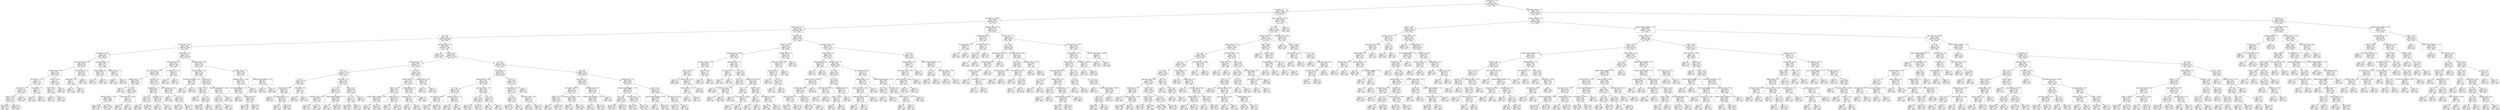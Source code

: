 digraph Tree {
node [shape=box] ;
0 [label="content_type <= 12.5\ngini = 0.5\nsamples = 54000\nvalue = [27000, 27000]\nclass = spam"] ;
1 [label="has_html <= 0.5\ngini = 0.2259\nsamples = 24686\nvalue = [3205, 21481]\nclass = ham"] ;
0 -> 1 [labeldistance=2.5, labelangle=45, headlabel="True"] ;
2 [label="raw_mail_len <= 18485.5\ngini = 0.4588\nsamples = 8513\nvalue = [3034, 5479]\nclass = ham"] ;
1 -> 2 ;
3 [label="headers_count <= 17.5\ngini = 0.4149\nsamples = 7559\nvalue = [2220, 5339]\nclass = ham"] ;
2 -> 3 ;
4 [label="the <= 0.5\ngini = 0.3562\nsamples = 6464\nvalue = [1499, 4965]\nclass = ham"] ;
3 -> 4 ;
5 [label="raw_mail_len <= 240.5\ngini = 0.1823\nsamples = 3234\nvalue = [328, 2906]\nclass = ham"] ;
4 -> 5 ;
6 [label="raw_mail_len <= 233.5\ngini = 0.4871\nsamples = 460\nvalue = [193, 267]\nclass = ham"] ;
5 -> 6 ;
7 [label="spaces_over_len <= 0.1314\ngini = 0.3692\nsamples = 348\nvalue = [85, 263]\nclass = ham"] ;
6 -> 7 ;
8 [label="recipient_count <= 6.5\ngini = 0.2381\nsamples = 304\nvalue = [42, 262]\nclass = ham"] ;
7 -> 8 ;
9 [label="raw_mail_len <= 227.0\ngini = 0.2\nsamples = 284\nvalue = [32, 252]\nclass = ham"] ;
8 -> 9 ;
10 [label="parts_count <= 1.5\ngini = 0.168\nsamples = 270\nvalue = [25, 245]\nclass = ham"] ;
9 -> 10 ;
11 [label="mailer <= 505.5\ngini = 0.2748\nsamples = 152\nvalue = [25, 127]\nclass = ham"] ;
10 -> 11 ;
12 [label="gini = 0.4688\nsamples = 24\nvalue = [15, 9]\nclass = spam"] ;
11 -> 12 ;
13 [label="gini = 0.144\nsamples = 128\nvalue = [10, 118]\nclass = ham"] ;
11 -> 13 ;
14 [label="gini = 0.0\nsamples = 118\nvalue = [0, 118]\nclass = ham"] ;
10 -> 14 ;
15 [label="content_type <= 7.0\ngini = 0.5\nsamples = 14\nvalue = [7, 7]\nclass = spam"] ;
9 -> 15 ;
16 [label="gini = 0.0\nsamples = 7\nvalue = [7, 0]\nclass = spam"] ;
15 -> 16 ;
17 [label="gini = 0.0\nsamples = 7\nvalue = [0, 7]\nclass = ham"] ;
15 -> 17 ;
18 [label="mailer <= 412.5\ngini = 0.5\nsamples = 20\nvalue = [10, 10]\nclass = spam"] ;
8 -> 18 ;
19 [label="mailer <= 71.0\ngini = 0.1653\nsamples = 11\nvalue = [10, 1]\nclass = spam"] ;
18 -> 19 ;
20 [label="gini = 0.0\nsamples = 1\nvalue = [0, 1]\nclass = ham"] ;
19 -> 20 ;
21 [label="gini = 0.0\nsamples = 10\nvalue = [10, 0]\nclass = spam"] ;
19 -> 21 ;
22 [label="gini = 0.0\nsamples = 9\nvalue = [0, 9]\nclass = ham"] ;
18 -> 22 ;
23 [label="headers_count <= 11.5\ngini = 0.0444\nsamples = 44\nvalue = [43, 1]\nclass = spam"] ;
7 -> 23 ;
24 [label="content_type <= 6.0\ngini = 0.5\nsamples = 2\nvalue = [1, 1]\nclass = spam"] ;
23 -> 24 ;
25 [label="gini = 0.0\nsamples = 1\nvalue = [1, 0]\nclass = spam"] ;
24 -> 25 ;
26 [label="gini = 0.0\nsamples = 1\nvalue = [0, 1]\nclass = ham"] ;
24 -> 26 ;
27 [label="gini = 0.0\nsamples = 42\nvalue = [42, 0]\nclass = spam"] ;
23 -> 27 ;
28 [label="spell_error_count <= 7.5\ngini = 0.0689\nsamples = 112\nvalue = [108, 4]\nclass = spam"] ;
6 -> 28 ;
29 [label="subject_length <= 8.0\ngini = 0.0183\nsamples = 108\nvalue = [107, 1]\nclass = spam"] ;
28 -> 29 ;
30 [label="gini = 0.0\nsamples = 1\nvalue = [0, 1]\nclass = ham"] ;
29 -> 30 ;
31 [label="gini = 0.0\nsamples = 107\nvalue = [107, 0]\nclass = spam"] ;
29 -> 31 ;
32 [label="headers_count <= 11.5\ngini = 0.375\nsamples = 4\nvalue = [1, 3]\nclass = ham"] ;
28 -> 32 ;
33 [label="gini = 0.0\nsamples = 1\nvalue = [1, 0]\nclass = spam"] ;
32 -> 33 ;
34 [label="gini = 0.0\nsamples = 3\nvalue = [0, 3]\nclass = ham"] ;
32 -> 34 ;
35 [label="parts_count <= 2.5\ngini = 0.0926\nsamples = 2774\nvalue = [135, 2639]\nclass = ham"] ;
5 -> 35 ;
36 [label="recipient_count <= 25.0\ngini = 0.0278\nsamples = 2338\nvalue = [33, 2305]\nclass = ham"] ;
35 -> 36 ;
37 [label="spaces_over_len <= 0.1218\ngini = 0.0254\nsamples = 2333\nvalue = [30, 2303]\nclass = ham"] ;
36 -> 37 ;
38 [label="headers_count <= 1.5\ngini = 0.0085\nsamples = 2102\nvalue = [9, 2093]\nclass = ham"] ;
37 -> 38 ;
39 [label="gini = 0.0\nsamples = 1\nvalue = [1, 0]\nclass = spam"] ;
38 -> 39 ;
40 [label="to <= 4.5\ngini = 0.0076\nsamples = 2101\nvalue = [8, 2093]\nclass = ham"] ;
38 -> 40 ;
41 [label="spell_error_count <= 7.5\ngini = 0.0067\nsamples = 2096\nvalue = [7, 2089]\nclass = ham"] ;
40 -> 41 ;
42 [label="gini = 0.0465\nsamples = 168\nvalue = [4, 164]\nclass = ham"] ;
41 -> 42 ;
43 [label="gini = 0.0031\nsamples = 1928\nvalue = [3, 1925]\nclass = ham"] ;
41 -> 43 ;
44 [label="spaces_over_len <= 0.1084\ngini = 0.32\nsamples = 5\nvalue = [1, 4]\nclass = ham"] ;
40 -> 44 ;
45 [label="gini = 0.0\nsamples = 4\nvalue = [0, 4]\nclass = ham"] ;
44 -> 45 ;
46 [label="gini = 0.0\nsamples = 1\nvalue = [1, 0]\nclass = spam"] ;
44 -> 46 ;
47 [label="has_link <= 0.5\ngini = 0.1653\nsamples = 231\nvalue = [21, 210]\nclass = ham"] ;
37 -> 47 ;
48 [label="content_type <= 7.5\ngini = 0.4996\nsamples = 37\nvalue = [18, 19]\nclass = ham"] ;
47 -> 48 ;
49 [label="to <= 3.5\ngini = 0.1884\nsamples = 19\nvalue = [17, 2]\nclass = spam"] ;
48 -> 49 ;
50 [label="gini = 0.0\nsamples = 16\nvalue = [16, 0]\nclass = spam"] ;
49 -> 50 ;
51 [label="gini = 0.4444\nsamples = 3\nvalue = [1, 2]\nclass = ham"] ;
49 -> 51 ;
52 [label="has_dollar <= 0.5\ngini = 0.1049\nsamples = 18\nvalue = [1, 17]\nclass = ham"] ;
48 -> 52 ;
53 [label="gini = 0.0\nsamples = 17\nvalue = [0, 17]\nclass = ham"] ;
52 -> 53 ;
54 [label="gini = 0.0\nsamples = 1\nvalue = [1, 0]\nclass = spam"] ;
52 -> 54 ;
55 [label="spaces_over_len <= 0.1221\ngini = 0.0304\nsamples = 194\nvalue = [3, 191]\nclass = ham"] ;
47 -> 55 ;
56 [label="gini = 0.0\nsamples = 1\nvalue = [1, 0]\nclass = spam"] ;
55 -> 56 ;
57 [label="of <= 2.5\ngini = 0.0205\nsamples = 193\nvalue = [2, 191]\nclass = ham"] ;
55 -> 57 ;
58 [label="gini = 0.0106\nsamples = 187\nvalue = [1, 186]\nclass = ham"] ;
57 -> 58 ;
59 [label="gini = 0.2778\nsamples = 6\nvalue = [1, 5]\nclass = ham"] ;
57 -> 59 ;
60 [label="raw_mail_len <= 1225.5\ngini = 0.48\nsamples = 5\nvalue = [3, 2]\nclass = spam"] ;
36 -> 60 ;
61 [label="gini = 0.0\nsamples = 3\nvalue = [3, 0]\nclass = spam"] ;
60 -> 61 ;
62 [label="gini = 0.0\nsamples = 2\nvalue = [0, 2]\nclass = ham"] ;
60 -> 62 ;
63 [label="spell_error_count <= 59.5\ngini = 0.3584\nsamples = 436\nvalue = [102, 334]\nclass = ham"] ;
35 -> 63 ;
64 [label="uppercase_count <= 22.5\ngini = 0.4901\nsamples = 156\nvalue = [89, 67]\nclass = spam"] ;
63 -> 64 ;
65 [label="raw_body_count_spaces <= 5.0\ngini = 0.054\nsamples = 36\nvalue = [1, 35]\nclass = ham"] ;
64 -> 65 ;
66 [label="gini = 0.0\nsamples = 1\nvalue = [1, 0]\nclass = spam"] ;
65 -> 66 ;
67 [label="gini = 0.0\nsamples = 35\nvalue = [0, 35]\nclass = ham"] ;
65 -> 67 ;
68 [label="has_link <= 0.5\ngini = 0.3911\nsamples = 120\nvalue = [88, 32]\nclass = spam"] ;
64 -> 68 ;
69 [label="mailer <= 122.0\ngini = 0.148\nsamples = 87\nvalue = [80, 7]\nclass = spam"] ;
68 -> 69 ;
70 [label="gini = 0.0\nsamples = 2\nvalue = [0, 2]\nclass = ham"] ;
69 -> 70 ;
71 [label="in <= 4.0\ngini = 0.1107\nsamples = 85\nvalue = [80, 5]\nclass = spam"] ;
69 -> 71 ;
72 [label="gini = 0.0907\nsamples = 84\nvalue = [80, 4]\nclass = spam"] ;
71 -> 72 ;
73 [label="gini = 0.0\nsamples = 1\nvalue = [0, 1]\nclass = ham"] ;
71 -> 73 ;
74 [label="raw_body_count_spaces <= 118.5\ngini = 0.3673\nsamples = 33\nvalue = [8, 25]\nclass = ham"] ;
68 -> 74 ;
75 [label="in <= 0.5\ngini = 0.1913\nsamples = 28\nvalue = [3, 25]\nclass = ham"] ;
74 -> 75 ;
76 [label="gini = 0.375\nsamples = 4\nvalue = [3, 1]\nclass = spam"] ;
75 -> 76 ;
77 [label="gini = 0.0\nsamples = 24\nvalue = [0, 24]\nclass = ham"] ;
75 -> 77 ;
78 [label="gini = 0.0\nsamples = 5\nvalue = [5, 0]\nclass = spam"] ;
74 -> 78 ;
79 [label="recipient_count <= 17.5\ngini = 0.0885\nsamples = 280\nvalue = [13, 267]\nclass = ham"] ;
63 -> 79 ;
80 [label="uppercase_count <= 7416.0\ngini = 0.0633\nsamples = 275\nvalue = [9, 266]\nclass = ham"] ;
79 -> 80 ;
81 [label="raw_body_count_spaces <= 5.5\ngini = 0.0431\nsamples = 272\nvalue = [6, 266]\nclass = ham"] ;
80 -> 81 ;
82 [label="gini = 0.0\nsamples = 3\nvalue = [3, 0]\nclass = spam"] ;
81 -> 82 ;
83 [label="content_type <= 8.5\ngini = 0.0221\nsamples = 269\nvalue = [3, 266]\nclass = ham"] ;
81 -> 83 ;
84 [label="gini = 0.0076\nsamples = 262\nvalue = [1, 261]\nclass = ham"] ;
83 -> 84 ;
85 [label="gini = 0.4082\nsamples = 7\nvalue = [2, 5]\nclass = ham"] ;
83 -> 85 ;
86 [label="gini = 0.0\nsamples = 3\nvalue = [3, 0]\nclass = spam"] ;
80 -> 86 ;
87 [label="content_transfer_encoding, <= 15.0\ngini = 0.32\nsamples = 5\nvalue = [4, 1]\nclass = spam"] ;
79 -> 87 ;
88 [label="gini = 0.0\nsamples = 1\nvalue = [0, 1]\nclass = ham"] ;
87 -> 88 ;
89 [label="gini = 0.0\nsamples = 4\nvalue = [4, 0]\nclass = spam"] ;
87 -> 89 ;
90 [label="uppercase_count <= 0.5\ngini = 0.4622\nsamples = 3230\nvalue = [1171, 2059]\nclass = ham"] ;
4 -> 90 ;
91 [label="gini = 0.0\nsamples = 639\nvalue = [0, 639]\nclass = ham"] ;
90 -> 91 ;
92 [label="has_link <= 0.5\ngini = 0.4954\nsamples = 2591\nvalue = [1171, 1420]\nclass = ham"] ;
90 -> 92 ;
93 [label="headers_count <= 14.5\ngini = 0.3999\nsamples = 637\nvalue = [461, 176]\nclass = spam"] ;
92 -> 93 ;
94 [label="and <= 1.5\ngini = 0.4997\nsamples = 273\nvalue = [133, 140]\nclass = ham"] ;
93 -> 94 ;
95 [label="a <= 2.5\ngini = 0.2064\nsamples = 77\nvalue = [68, 9]\nclass = spam"] ;
94 -> 95 ;
96 [label="subject_length <= 7.0\ngini = 0.1123\nsamples = 67\nvalue = [63, 4]\nclass = spam"] ;
95 -> 96 ;
97 [label="gini = 0.0\nsamples = 2\nvalue = [0, 2]\nclass = ham"] ;
96 -> 97 ;
98 [label="subject_length <= 14.5\ngini = 0.0596\nsamples = 65\nvalue = [63, 2]\nclass = spam"] ;
96 -> 98 ;
99 [label="gini = 0.32\nsamples = 5\nvalue = [4, 1]\nclass = spam"] ;
98 -> 99 ;
100 [label="gini = 0.0328\nsamples = 60\nvalue = [59, 1]\nclass = spam"] ;
98 -> 100 ;
101 [label="content_type <= 6.5\ngini = 0.5\nsamples = 10\nvalue = [5, 5]\nclass = spam"] ;
95 -> 101 ;
102 [label="gini = 0.0\nsamples = 5\nvalue = [0, 5]\nclass = ham"] ;
101 -> 102 ;
103 [label="gini = 0.0\nsamples = 5\nvalue = [5, 0]\nclass = spam"] ;
101 -> 103 ;
104 [label="parts_count <= 2.5\ngini = 0.4433\nsamples = 196\nvalue = [65, 131]\nclass = ham"] ;
94 -> 104 ;
105 [label="in <= 2.5\ngini = 0.2793\nsamples = 143\nvalue = [24, 119]\nclass = ham"] ;
104 -> 105 ;
106 [label="uppercase_count <= 87.5\ngini = 0.4938\nsamples = 45\nvalue = [20, 25]\nclass = ham"] ;
105 -> 106 ;
107 [label="gini = 0.375\nsamples = 32\nvalue = [8, 24]\nclass = ham"] ;
106 -> 107 ;
108 [label="gini = 0.142\nsamples = 13\nvalue = [12, 1]\nclass = spam"] ;
106 -> 108 ;
109 [label="content_transfer_encoding, <= 7.0\ngini = 0.0783\nsamples = 98\nvalue = [4, 94]\nclass = ham"] ;
105 -> 109 ;
110 [label="gini = 0.0\nsamples = 1\nvalue = [1, 0]\nclass = spam"] ;
109 -> 110 ;
111 [label="gini = 0.0599\nsamples = 97\nvalue = [3, 94]\nclass = ham"] ;
109 -> 111 ;
112 [label="has_cc <= 0.5\ngini = 0.3503\nsamples = 53\nvalue = [41, 12]\nclass = spam"] ;
104 -> 112 ;
113 [label="in <= 17.5\ngini = 0.2227\nsamples = 47\nvalue = [41, 6]\nclass = spam"] ;
112 -> 113 ;
114 [label="gini = 0.1298\nsamples = 43\nvalue = [40, 3]\nclass = spam"] ;
113 -> 114 ;
115 [label="gini = 0.375\nsamples = 4\nvalue = [1, 3]\nclass = ham"] ;
113 -> 115 ;
116 [label="gini = 0.0\nsamples = 6\nvalue = [0, 6]\nclass = ham"] ;
112 -> 116 ;
117 [label="of <= 30.5\ngini = 0.1782\nsamples = 364\nvalue = [328, 36]\nclass = spam"] ;
93 -> 117 ;
118 [label="recipient_count <= 1.5\ngini = 0.132\nsamples = 352\nvalue = [327, 25]\nclass = spam"] ;
117 -> 118 ;
119 [label="mailer <= 934.5\ngini = 0.318\nsamples = 121\nvalue = [97, 24]\nclass = spam"] ;
118 -> 119 ;
120 [label="content_transfer_encoding, <= 19.5\ngini = 0.1435\nsamples = 90\nvalue = [83, 7]\nclass = spam"] ;
119 -> 120 ;
121 [label="gini = 0.0\nsamples = 3\nvalue = [0, 3]\nclass = ham"] ;
120 -> 121 ;
122 [label="gini = 0.0877\nsamples = 87\nvalue = [83, 4]\nclass = spam"] ;
120 -> 122 ;
123 [label="content_type <= 6.5\ngini = 0.4953\nsamples = 31\nvalue = [14, 17]\nclass = ham"] ;
119 -> 123 ;
124 [label="gini = 0.32\nsamples = 15\nvalue = [3, 12]\nclass = ham"] ;
123 -> 124 ;
125 [label="gini = 0.4297\nsamples = 16\nvalue = [11, 5]\nclass = spam"] ;
123 -> 125 ;
126 [label="subject_length <= 4.5\ngini = 0.0086\nsamples = 231\nvalue = [230, 1]\nclass = spam"] ;
118 -> 126 ;
127 [label="uppercase_count <= 36.5\ngini = 0.18\nsamples = 10\nvalue = [9, 1]\nclass = spam"] ;
126 -> 127 ;
128 [label="gini = 0.0\nsamples = 1\nvalue = [0, 1]\nclass = ham"] ;
127 -> 128 ;
129 [label="gini = 0.0\nsamples = 9\nvalue = [9, 0]\nclass = spam"] ;
127 -> 129 ;
130 [label="gini = 0.0\nsamples = 221\nvalue = [221, 0]\nclass = spam"] ;
126 -> 130 ;
131 [label="headers_count <= 16.5\ngini = 0.1528\nsamples = 12\nvalue = [1, 11]\nclass = ham"] ;
117 -> 131 ;
132 [label="gini = 0.0\nsamples = 11\nvalue = [0, 11]\nclass = ham"] ;
131 -> 132 ;
133 [label="gini = 0.0\nsamples = 1\nvalue = [1, 0]\nclass = spam"] ;
131 -> 133 ;
134 [label="of <= 0.5\ngini = 0.4627\nsamples = 1954\nvalue = [710, 1244]\nclass = ham"] ;
92 -> 134 ;
135 [label="parts_count <= 1.5\ngini = 0.4833\nsamples = 612\nvalue = [362, 250]\nclass = spam"] ;
134 -> 135 ;
136 [label="uppercase_count <= 19.5\ngini = 0.4104\nsamples = 482\nvalue = [343, 139]\nclass = spam"] ;
135 -> 136 ;
137 [label="to <= 2.5\ngini = 0.4692\nsamples = 141\nvalue = [53, 88]\nclass = ham"] ;
136 -> 137 ;
138 [label="raw_mail_len <= 259.0\ngini = 0.084\nsamples = 91\nvalue = [4, 87]\nclass = ham"] ;
137 -> 138 ;
139 [label="gini = 0.4898\nsamples = 7\nvalue = [3, 4]\nclass = ham"] ;
138 -> 139 ;
140 [label="gini = 0.0235\nsamples = 84\nvalue = [1, 83]\nclass = ham"] ;
138 -> 140 ;
141 [label="uppercase_count <= 17.5\ngini = 0.0392\nsamples = 50\nvalue = [49, 1]\nclass = spam"] ;
137 -> 141 ;
142 [label="gini = 0.0\nsamples = 49\nvalue = [49, 0]\nclass = spam"] ;
141 -> 142 ;
143 [label="gini = 0.0\nsamples = 1\nvalue = [0, 1]\nclass = ham"] ;
141 -> 143 ;
144 [label="spell_error_count <= 32.5\ngini = 0.2544\nsamples = 341\nvalue = [290, 51]\nclass = spam"] ;
136 -> 144 ;
145 [label="a <= 2.5\ngini = 0.1658\nsamples = 318\nvalue = [289, 29]\nclass = spam"] ;
144 -> 145 ;
146 [label="gini = 0.1323\nsamples = 309\nvalue = [287, 22]\nclass = spam"] ;
145 -> 146 ;
147 [label="gini = 0.3457\nsamples = 9\nvalue = [2, 7]\nclass = ham"] ;
145 -> 147 ;
148 [label="the <= 5.5\ngini = 0.0832\nsamples = 23\nvalue = [1, 22]\nclass = ham"] ;
144 -> 148 ;
149 [label="gini = 0.0\nsamples = 22\nvalue = [0, 22]\nclass = ham"] ;
148 -> 149 ;
150 [label="gini = 0.0\nsamples = 1\nvalue = [1, 0]\nclass = spam"] ;
148 -> 150 ;
151 [label="and <= 7.0\ngini = 0.2496\nsamples = 130\nvalue = [19, 111]\nclass = ham"] ;
135 -> 151 ;
152 [label="content_type <= 6.5\ngini = 0.1761\nsamples = 123\nvalue = [12, 111]\nclass = ham"] ;
151 -> 152 ;
153 [label="a <= 9.5\ngini = 0.0868\nsamples = 110\nvalue = [5, 105]\nclass = ham"] ;
152 -> 153 ;
154 [label="gini = 0.0707\nsamples = 109\nvalue = [4, 105]\nclass = ham"] ;
153 -> 154 ;
155 [label="gini = 0.0\nsamples = 1\nvalue = [1, 0]\nclass = spam"] ;
153 -> 155 ;
156 [label="spell_error_count <= 46.5\ngini = 0.497\nsamples = 13\nvalue = [7, 6]\nclass = spam"] ;
152 -> 156 ;
157 [label="gini = 0.0\nsamples = 5\nvalue = [5, 0]\nclass = spam"] ;
156 -> 157 ;
158 [label="gini = 0.375\nsamples = 8\nvalue = [2, 6]\nclass = ham"] ;
156 -> 158 ;
159 [label="gini = 0.0\nsamples = 7\nvalue = [7, 0]\nclass = spam"] ;
151 -> 159 ;
160 [label="the <= 6.5\ngini = 0.3841\nsamples = 1342\nvalue = [348, 994]\nclass = ham"] ;
134 -> 160 ;
161 [label="parts_count <= 1.5\ngini = 0.2146\nsamples = 720\nvalue = [88, 632]\nclass = ham"] ;
160 -> 161 ;
162 [label="raw_mail_len <= 633.5\ngini = 0.306\nsamples = 419\nvalue = [79, 340]\nclass = ham"] ;
161 -> 162 ;
163 [label="mailer <= 175.5\ngini = 0.0575\nsamples = 135\nvalue = [4, 131]\nclass = ham"] ;
162 -> 163 ;
164 [label="gini = 0.0\nsamples = 1\nvalue = [1, 0]\nclass = spam"] ;
163 -> 164 ;
165 [label="gini = 0.0438\nsamples = 134\nvalue = [3, 131]\nclass = ham"] ;
163 -> 165 ;
166 [label="raw_body_count_spaces <= 87.5\ngini = 0.3887\nsamples = 284\nvalue = [75, 209]\nclass = ham"] ;
162 -> 166 ;
167 [label="gini = 0.375\nsamples = 20\nvalue = [15, 5]\nclass = spam"] ;
166 -> 167 ;
168 [label="gini = 0.3512\nsamples = 264\nvalue = [60, 204]\nclass = ham"] ;
166 -> 168 ;
169 [label="recipient_count <= 14.0\ngini = 0.058\nsamples = 301\nvalue = [9, 292]\nclass = ham"] ;
161 -> 169 ;
170 [label="content_transfer_encoding, <= 13.0\ngini = 0.0395\nsamples = 298\nvalue = [6, 292]\nclass = ham"] ;
169 -> 170 ;
171 [label="gini = 0.0\nsamples = 1\nvalue = [1, 0]\nclass = spam"] ;
170 -> 171 ;
172 [label="gini = 0.0331\nsamples = 297\nvalue = [5, 292]\nclass = ham"] ;
170 -> 172 ;
173 [label="gini = 0.0\nsamples = 3\nvalue = [3, 0]\nclass = spam"] ;
169 -> 173 ;
174 [label="recipient_count <= 1.5\ngini = 0.4866\nsamples = 622\nvalue = [260, 362]\nclass = ham"] ;
160 -> 174 ;
175 [label="content_transfer_encoding, <= 17.0\ngini = 0.4585\nsamples = 545\nvalue = [194, 351]\nclass = ham"] ;
174 -> 175 ;
176 [label="the <= 26.5\ngini = 0.447\nsamples = 86\nvalue = [57, 29]\nclass = spam"] ;
175 -> 176 ;
177 [label="gini = 0.4861\nsamples = 48\nvalue = [20, 28]\nclass = ham"] ;
176 -> 177 ;
178 [label="gini = 0.0512\nsamples = 38\nvalue = [37, 1]\nclass = spam"] ;
176 -> 178 ;
179 [label="headers_count <= 11.5\ngini = 0.4188\nsamples = 459\nvalue = [137, 322]\nclass = ham"] ;
175 -> 179 ;
180 [label="gini = 0.2268\nsamples = 23\nvalue = [20, 3]\nclass = spam"] ;
179 -> 180 ;
181 [label="gini = 0.3927\nsamples = 436\nvalue = [117, 319]\nclass = ham"] ;
179 -> 181 ;
182 [label="has_cc <= 0.5\ngini = 0.2449\nsamples = 77\nvalue = [66, 11]\nclass = spam"] ;
174 -> 182 ;
183 [label="content_transfer_encoding, <= 10.5\ngini = 0.0894\nsamples = 64\nvalue = [61, 3]\nclass = spam"] ;
182 -> 183 ;
184 [label="gini = 0.0\nsamples = 2\nvalue = [0, 2]\nclass = ham"] ;
183 -> 184 ;
185 [label="gini = 0.0317\nsamples = 62\nvalue = [61, 1]\nclass = spam"] ;
183 -> 185 ;
186 [label="raw_mail_len <= 3451.5\ngini = 0.4734\nsamples = 13\nvalue = [5, 8]\nclass = ham"] ;
182 -> 186 ;
187 [label="gini = 0.1975\nsamples = 9\nvalue = [1, 8]\nclass = ham"] ;
186 -> 187 ;
188 [label="gini = 0.0\nsamples = 4\nvalue = [4, 0]\nclass = spam"] ;
186 -> 188 ;
189 [label="has_link <= 0.5\ngini = 0.4498\nsamples = 1095\nvalue = [721, 374]\nclass = spam"] ;
3 -> 189 ;
190 [label="content_type <= 7.5\ngini = 0.1904\nsamples = 563\nvalue = [503, 60]\nclass = spam"] ;
189 -> 190 ;
191 [label="spaces_over_len <= 0.0166\ngini = 0.0995\nsamples = 514\nvalue = [487, 27]\nclass = spam"] ;
190 -> 191 ;
192 [label="spell_error_count <= 10.0\ngini = 0.3658\nsamples = 83\nvalue = [63, 20]\nclass = spam"] ;
191 -> 192 ;
193 [label="mailer <= 933.5\ngini = 0.0317\nsamples = 62\nvalue = [61, 1]\nclass = spam"] ;
192 -> 193 ;
194 [label="gini = 0.0\nsamples = 56\nvalue = [56, 0]\nclass = spam"] ;
193 -> 194 ;
195 [label="headers_count <= 19.5\ngini = 0.2778\nsamples = 6\nvalue = [5, 1]\nclass = spam"] ;
193 -> 195 ;
196 [label="headers_count <= 18.5\ngini = 0.5\nsamples = 2\nvalue = [1, 1]\nclass = spam"] ;
195 -> 196 ;
197 [label="gini = 0.0\nsamples = 1\nvalue = [1, 0]\nclass = spam"] ;
196 -> 197 ;
198 [label="gini = 0.0\nsamples = 1\nvalue = [0, 1]\nclass = ham"] ;
196 -> 198 ;
199 [label="gini = 0.0\nsamples = 4\nvalue = [4, 0]\nclass = spam"] ;
195 -> 199 ;
200 [label="mailer <= 1225.0\ngini = 0.1723\nsamples = 21\nvalue = [2, 19]\nclass = ham"] ;
192 -> 200 ;
201 [label="gini = 0.0\nsamples = 19\nvalue = [0, 19]\nclass = ham"] ;
200 -> 201 ;
202 [label="gini = 0.0\nsamples = 2\nvalue = [2, 0]\nclass = spam"] ;
200 -> 202 ;
203 [label="uppercase_count <= 1.0\ngini = 0.032\nsamples = 431\nvalue = [424, 7]\nclass = spam"] ;
191 -> 203 ;
204 [label="raw_mail_len <= 12.0\ngini = 0.5\nsamples = 2\nvalue = [1, 1]\nclass = spam"] ;
203 -> 204 ;
205 [label="gini = 0.0\nsamples = 1\nvalue = [1, 0]\nclass = spam"] ;
204 -> 205 ;
206 [label="gini = 0.0\nsamples = 1\nvalue = [0, 1]\nclass = ham"] ;
204 -> 206 ;
207 [label="of <= 7.5\ngini = 0.0276\nsamples = 429\nvalue = [423, 6]\nclass = spam"] ;
203 -> 207 ;
208 [label="the <= 13.5\ngini = 0.006\nsamples = 335\nvalue = [334, 1]\nclass = spam"] ;
207 -> 208 ;
209 [label="gini = 0.0\nsamples = 302\nvalue = [302, 0]\nclass = spam"] ;
208 -> 209 ;
210 [label="spell_error_count <= 4.5\ngini = 0.0588\nsamples = 33\nvalue = [32, 1]\nclass = spam"] ;
208 -> 210 ;
211 [label="gini = 0.0\nsamples = 1\nvalue = [0, 1]\nclass = ham"] ;
210 -> 211 ;
212 [label="gini = 0.0\nsamples = 32\nvalue = [32, 0]\nclass = spam"] ;
210 -> 212 ;
213 [label="uppercase_count <= 95.0\ngini = 0.1007\nsamples = 94\nvalue = [89, 5]\nclass = spam"] ;
207 -> 213 ;
214 [label="for <= 2.5\ngini = 0.5\nsamples = 6\nvalue = [3, 3]\nclass = spam"] ;
213 -> 214 ;
215 [label="gini = 0.0\nsamples = 2\nvalue = [2, 0]\nclass = spam"] ;
214 -> 215 ;
216 [label="raw_mail_len <= 1858.0\ngini = 0.375\nsamples = 4\nvalue = [1, 3]\nclass = ham"] ;
214 -> 216 ;
217 [label="gini = 0.0\nsamples = 3\nvalue = [0, 3]\nclass = ham"] ;
216 -> 217 ;
218 [label="gini = 0.0\nsamples = 1\nvalue = [1, 0]\nclass = spam"] ;
216 -> 218 ;
219 [label="mailer <= 275.0\ngini = 0.0444\nsamples = 88\nvalue = [86, 2]\nclass = spam"] ;
213 -> 219 ;
220 [label="and <= 7.0\ngini = 0.5\nsamples = 2\nvalue = [1, 1]\nclass = spam"] ;
219 -> 220 ;
221 [label="gini = 0.0\nsamples = 1\nvalue = [1, 0]\nclass = spam"] ;
220 -> 221 ;
222 [label="gini = 0.0\nsamples = 1\nvalue = [0, 1]\nclass = ham"] ;
220 -> 222 ;
223 [label="raw_mail_len <= 2236.0\ngini = 0.023\nsamples = 86\nvalue = [85, 1]\nclass = spam"] ;
219 -> 223 ;
224 [label="gini = 0.2449\nsamples = 7\nvalue = [6, 1]\nclass = spam"] ;
223 -> 224 ;
225 [label="gini = 0.0\nsamples = 79\nvalue = [79, 0]\nclass = spam"] ;
223 -> 225 ;
226 [label="recipient_count <= 1.5\ngini = 0.4398\nsamples = 49\nvalue = [16, 33]\nclass = ham"] ;
190 -> 226 ;
227 [label="spaces_over_len <= 0.2088\ngini = 0.1928\nsamples = 37\nvalue = [4, 33]\nclass = ham"] ;
226 -> 227 ;
228 [label="parts_count <= 2.5\ngini = 0.1078\nsamples = 35\nvalue = [2, 33]\nclass = ham"] ;
227 -> 228 ;
229 [label="gini = 0.0\nsamples = 32\nvalue = [0, 32]\nclass = ham"] ;
228 -> 229 ;
230 [label="of <= 6.5\ngini = 0.4444\nsamples = 3\nvalue = [2, 1]\nclass = spam"] ;
228 -> 230 ;
231 [label="gini = 0.0\nsamples = 2\nvalue = [2, 0]\nclass = spam"] ;
230 -> 231 ;
232 [label="gini = 0.0\nsamples = 1\nvalue = [0, 1]\nclass = ham"] ;
230 -> 232 ;
233 [label="gini = 0.0\nsamples = 2\nvalue = [2, 0]\nclass = spam"] ;
227 -> 233 ;
234 [label="gini = 0.0\nsamples = 12\nvalue = [12, 0]\nclass = spam"] ;
226 -> 234 ;
235 [label="headers_count <= 20.5\ngini = 0.4837\nsamples = 532\nvalue = [218, 314]\nclass = ham"] ;
189 -> 235 ;
236 [label="content_type <= 3.0\ngini = 0.4375\nsamples = 430\nvalue = [139, 291]\nclass = ham"] ;
235 -> 236 ;
237 [label="subject_length <= 29.0\ngini = 0.0928\nsamples = 41\nvalue = [39, 2]\nclass = spam"] ;
236 -> 237 ;
238 [label="gini = 0.0\nsamples = 2\nvalue = [0, 2]\nclass = ham"] ;
237 -> 238 ;
239 [label="gini = 0.0\nsamples = 39\nvalue = [39, 0]\nclass = spam"] ;
237 -> 239 ;
240 [label="recipient_count <= 1.5\ngini = 0.382\nsamples = 389\nvalue = [100, 289]\nclass = ham"] ;
236 -> 240 ;
241 [label="in <= 9.5\ngini = 0.3025\nsamples = 323\nvalue = [60, 263]\nclass = ham"] ;
240 -> 241 ;
242 [label="spaces_over_len <= 0.2363\ngini = 0.2407\nsamples = 293\nvalue = [41, 252]\nclass = ham"] ;
241 -> 242 ;
243 [label="headers_count <= 18.5\ngini = 0.2277\nsamples = 290\nvalue = [38, 252]\nclass = ham"] ;
242 -> 243 ;
244 [label="spell_error_count <= 0.5\ngini = 0.1372\nsamples = 162\nvalue = [12, 150]\nclass = ham"] ;
243 -> 244 ;
245 [label="gini = 0.4444\nsamples = 3\nvalue = [2, 1]\nclass = spam"] ;
244 -> 245 ;
246 [label="gini = 0.1179\nsamples = 159\nvalue = [10, 149]\nclass = ham"] ;
244 -> 246 ;
247 [label="parts_count <= 2.5\ngini = 0.3237\nsamples = 128\nvalue = [26, 102]\nclass = ham"] ;
243 -> 247 ;
248 [label="gini = 0.2524\nsamples = 108\nvalue = [16, 92]\nclass = ham"] ;
247 -> 248 ;
249 [label="gini = 0.5\nsamples = 20\nvalue = [10, 10]\nclass = spam"] ;
247 -> 249 ;
250 [label="gini = 0.0\nsamples = 3\nvalue = [3, 0]\nclass = spam"] ;
242 -> 250 ;
251 [label="and <= 23.5\ngini = 0.4644\nsamples = 30\nvalue = [19, 11]\nclass = spam"] ;
241 -> 251 ;
252 [label="uppercase_count <= 232.0\ngini = 0.1107\nsamples = 17\nvalue = [16, 1]\nclass = spam"] ;
251 -> 252 ;
253 [label="gini = 0.0\nsamples = 1\nvalue = [0, 1]\nclass = ham"] ;
252 -> 253 ;
254 [label="gini = 0.0\nsamples = 16\nvalue = [16, 0]\nclass = spam"] ;
252 -> 254 ;
255 [label="subject_length <= 29.5\ngini = 0.355\nsamples = 13\nvalue = [3, 10]\nclass = ham"] ;
251 -> 255 ;
256 [label="mailer <= 516.0\ngini = 0.375\nsamples = 4\nvalue = [3, 1]\nclass = spam"] ;
255 -> 256 ;
257 [label="gini = 0.0\nsamples = 1\nvalue = [0, 1]\nclass = ham"] ;
256 -> 257 ;
258 [label="gini = 0.0\nsamples = 3\nvalue = [3, 0]\nclass = spam"] ;
256 -> 258 ;
259 [label="gini = 0.0\nsamples = 9\nvalue = [0, 9]\nclass = ham"] ;
255 -> 259 ;
260 [label="raw_mail_len <= 989.0\ngini = 0.4775\nsamples = 66\nvalue = [40, 26]\nclass = spam"] ;
240 -> 260 ;
261 [label="recipient_count <= 31.5\ngini = 0.2934\nsamples = 28\nvalue = [5, 23]\nclass = ham"] ;
260 -> 261 ;
262 [label="spaces_over_len <= 0.1216\ngini = 0.2041\nsamples = 26\nvalue = [3, 23]\nclass = ham"] ;
261 -> 262 ;
263 [label="uppercase_count <= 180.0\ngini = 0.0799\nsamples = 24\nvalue = [1, 23]\nclass = ham"] ;
262 -> 263 ;
264 [label="gini = 0.0\nsamples = 23\nvalue = [0, 23]\nclass = ham"] ;
263 -> 264 ;
265 [label="gini = 0.0\nsamples = 1\nvalue = [1, 0]\nclass = spam"] ;
263 -> 265 ;
266 [label="gini = 0.0\nsamples = 2\nvalue = [2, 0]\nclass = spam"] ;
262 -> 266 ;
267 [label="gini = 0.0\nsamples = 2\nvalue = [2, 0]\nclass = spam"] ;
261 -> 267 ;
268 [label="content_transfer_encoding, <= 11.5\ngini = 0.1454\nsamples = 38\nvalue = [35, 3]\nclass = spam"] ;
260 -> 268 ;
269 [label="the <= 12.5\ngini = 0.4444\nsamples = 3\nvalue = [1, 2]\nclass = ham"] ;
268 -> 269 ;
270 [label="gini = 0.0\nsamples = 1\nvalue = [1, 0]\nclass = spam"] ;
269 -> 270 ;
271 [label="gini = 0.0\nsamples = 2\nvalue = [0, 2]\nclass = ham"] ;
269 -> 271 ;
272 [label="has_body <= 0.5\ngini = 0.0555\nsamples = 35\nvalue = [34, 1]\nclass = spam"] ;
268 -> 272 ;
273 [label="spaces_over_len <= 0.1437\ngini = 0.5\nsamples = 2\nvalue = [1, 1]\nclass = spam"] ;
272 -> 273 ;
274 [label="gini = 0.0\nsamples = 1\nvalue = [1, 0]\nclass = spam"] ;
273 -> 274 ;
275 [label="gini = 0.0\nsamples = 1\nvalue = [0, 1]\nclass = ham"] ;
273 -> 275 ;
276 [label="gini = 0.0\nsamples = 33\nvalue = [33, 0]\nclass = spam"] ;
272 -> 276 ;
277 [label="of <= 3.5\ngini = 0.3493\nsamples = 102\nvalue = [79, 23]\nclass = spam"] ;
235 -> 277 ;
278 [label="headers_count <= 23.5\ngini = 0.4824\nsamples = 32\nvalue = [13, 19]\nclass = ham"] ;
277 -> 278 ;
279 [label="spaces_over_len <= 0.1384\ngini = 0.3935\nsamples = 26\nvalue = [7, 19]\nclass = ham"] ;
278 -> 279 ;
280 [label="spaces_over_len <= 0.0194\ngini = 0.2355\nsamples = 22\nvalue = [3, 19]\nclass = ham"] ;
279 -> 280 ;
281 [label="gini = 0.0\nsamples = 3\nvalue = [3, 0]\nclass = spam"] ;
280 -> 281 ;
282 [label="gini = 0.0\nsamples = 19\nvalue = [0, 19]\nclass = ham"] ;
280 -> 282 ;
283 [label="gini = 0.0\nsamples = 4\nvalue = [4, 0]\nclass = spam"] ;
279 -> 283 ;
284 [label="gini = 0.0\nsamples = 6\nvalue = [6, 0]\nclass = spam"] ;
278 -> 284 ;
285 [label="content_transfer_encoding, <= 13.5\ngini = 0.1078\nsamples = 70\nvalue = [66, 4]\nclass = spam"] ;
277 -> 285 ;
286 [label="to <= 12.5\ngini = 0.5\nsamples = 6\nvalue = [3, 3]\nclass = spam"] ;
285 -> 286 ;
287 [label="gini = 0.0\nsamples = 3\nvalue = [0, 3]\nclass = ham"] ;
286 -> 287 ;
288 [label="gini = 0.0\nsamples = 3\nvalue = [3, 0]\nclass = spam"] ;
286 -> 288 ;
289 [label="uppercase_count <= 2718.0\ngini = 0.0308\nsamples = 64\nvalue = [63, 1]\nclass = spam"] ;
285 -> 289 ;
290 [label="gini = 0.0\nsamples = 63\nvalue = [63, 0]\nclass = spam"] ;
289 -> 290 ;
291 [label="gini = 0.0\nsamples = 1\nvalue = [0, 1]\nclass = ham"] ;
289 -> 291 ;
292 [label="uppercase_count <= 739.0\ngini = 0.2504\nsamples = 954\nvalue = [814, 140]\nclass = spam"] ;
2 -> 292 ;
293 [label="subject_length <= 16.0\ngini = 0.1014\nsamples = 56\nvalue = [3, 53]\nclass = ham"] ;
292 -> 293 ;
294 [label="has_attachment <= 0.5\ngini = 0.4444\nsamples = 3\nvalue = [2, 1]\nclass = spam"] ;
293 -> 294 ;
295 [label="gini = 0.0\nsamples = 2\nvalue = [2, 0]\nclass = spam"] ;
294 -> 295 ;
296 [label="gini = 0.0\nsamples = 1\nvalue = [0, 1]\nclass = ham"] ;
294 -> 296 ;
297 [label="raw_mail_len <= 19347.5\ngini = 0.037\nsamples = 53\nvalue = [1, 52]\nclass = ham"] ;
293 -> 297 ;
298 [label="in <= 3.0\ngini = 0.2778\nsamples = 6\nvalue = [1, 5]\nclass = ham"] ;
297 -> 298 ;
299 [label="gini = 0.0\nsamples = 1\nvalue = [1, 0]\nclass = spam"] ;
298 -> 299 ;
300 [label="gini = 0.0\nsamples = 5\nvalue = [0, 5]\nclass = ham"] ;
298 -> 300 ;
301 [label="gini = 0.0\nsamples = 47\nvalue = [0, 47]\nclass = ham"] ;
297 -> 301 ;
302 [label="content_type <= 6.5\ngini = 0.175\nsamples = 898\nvalue = [811, 87]\nclass = spam"] ;
292 -> 302 ;
303 [label="in <= 32.5\ngini = 0.4918\nsamples = 156\nvalue = [88, 68]\nclass = spam"] ;
302 -> 303 ;
304 [label="spaces_over_len <= 0.2076\ngini = 0.1362\nsamples = 68\nvalue = [5, 63]\nclass = ham"] ;
303 -> 304 ;
305 [label="subject_length <= 30.5\ngini = 0.0868\nsamples = 66\nvalue = [3, 63]\nclass = ham"] ;
304 -> 305 ;
306 [label="headers_count <= 14.0\ngini = 0.4898\nsamples = 7\nvalue = [3, 4]\nclass = ham"] ;
305 -> 306 ;
307 [label="gini = 0.0\nsamples = 2\nvalue = [2, 0]\nclass = spam"] ;
306 -> 307 ;
308 [label="raw_mail_len <= 22427.0\ngini = 0.32\nsamples = 5\nvalue = [1, 4]\nclass = ham"] ;
306 -> 308 ;
309 [label="gini = 0.0\nsamples = 1\nvalue = [1, 0]\nclass = spam"] ;
308 -> 309 ;
310 [label="gini = 0.0\nsamples = 4\nvalue = [0, 4]\nclass = ham"] ;
308 -> 310 ;
311 [label="gini = 0.0\nsamples = 59\nvalue = [0, 59]\nclass = ham"] ;
305 -> 311 ;
312 [label="gini = 0.0\nsamples = 2\nvalue = [2, 0]\nclass = spam"] ;
304 -> 312 ;
313 [label="spell_error_count <= 1438.0\ngini = 0.1072\nsamples = 88\nvalue = [83, 5]\nclass = spam"] ;
303 -> 313 ;
314 [label="for <= 18.5\ngini = 0.0681\nsamples = 85\nvalue = [82, 3]\nclass = spam"] ;
313 -> 314 ;
315 [label="uppercase_count <= 1519.0\ngini = 0.4444\nsamples = 6\nvalue = [4, 2]\nclass = spam"] ;
314 -> 315 ;
316 [label="gini = 0.0\nsamples = 4\nvalue = [4, 0]\nclass = spam"] ;
315 -> 316 ;
317 [label="gini = 0.0\nsamples = 2\nvalue = [0, 2]\nclass = ham"] ;
315 -> 317 ;
318 [label="raw_mail_len <= 44401.0\ngini = 0.025\nsamples = 79\nvalue = [78, 1]\nclass = spam"] ;
314 -> 318 ;
319 [label="gini = 0.0\nsamples = 76\nvalue = [76, 0]\nclass = spam"] ;
318 -> 319 ;
320 [label="in <= 100.0\ngini = 0.4444\nsamples = 3\nvalue = [2, 1]\nclass = spam"] ;
318 -> 320 ;
321 [label="gini = 0.0\nsamples = 1\nvalue = [0, 1]\nclass = ham"] ;
320 -> 321 ;
322 [label="gini = 0.0\nsamples = 2\nvalue = [2, 0]\nclass = spam"] ;
320 -> 322 ;
323 [label="spell_error_count <= 1736.5\ngini = 0.4444\nsamples = 3\nvalue = [1, 2]\nclass = ham"] ;
313 -> 323 ;
324 [label="gini = 0.0\nsamples = 2\nvalue = [0, 2]\nclass = ham"] ;
323 -> 324 ;
325 [label="gini = 0.0\nsamples = 1\nvalue = [1, 0]\nclass = spam"] ;
323 -> 325 ;
326 [label="spaces_over_len <= 0.2222\ngini = 0.0499\nsamples = 742\nvalue = [723, 19]\nclass = spam"] ;
302 -> 326 ;
327 [label="subject_length <= 127.0\ngini = 0.0424\nsamples = 738\nvalue = [722, 16]\nclass = spam"] ;
326 -> 327 ;
328 [label="content_type <= 7.5\ngini = 0.0348\nsamples = 733\nvalue = [720, 13]\nclass = spam"] ;
327 -> 328 ;
329 [label="uppercase_count <= 1495.0\ngini = 0.0129\nsamples = 617\nvalue = [613, 4]\nclass = spam"] ;
328 -> 329 ;
330 [label="in <= 4.0\ngini = 0.2449\nsamples = 7\nvalue = [6, 1]\nclass = spam"] ;
329 -> 330 ;
331 [label="gini = 0.0\nsamples = 1\nvalue = [0, 1]\nclass = ham"] ;
330 -> 331 ;
332 [label="gini = 0.0\nsamples = 6\nvalue = [6, 0]\nclass = spam"] ;
330 -> 332 ;
333 [label="headers_count <= 13.5\ngini = 0.0098\nsamples = 610\nvalue = [607, 3]\nclass = spam"] ;
329 -> 333 ;
334 [label="of <= 8.0\ngini = 0.142\nsamples = 13\nvalue = [12, 1]\nclass = spam"] ;
333 -> 334 ;
335 [label="gini = 0.0\nsamples = 12\nvalue = [12, 0]\nclass = spam"] ;
334 -> 335 ;
336 [label="gini = 0.0\nsamples = 1\nvalue = [0, 1]\nclass = ham"] ;
334 -> 336 ;
337 [label="headers_count <= 14.5\ngini = 0.0067\nsamples = 597\nvalue = [595, 2]\nclass = spam"] ;
333 -> 337 ;
338 [label="uppercase_count <= 18635.5\ngini = 0.0396\nsamples = 99\nvalue = [97, 2]\nclass = spam"] ;
337 -> 338 ;
339 [label="gini = 0.2778\nsamples = 6\nvalue = [5, 1]\nclass = spam"] ;
338 -> 339 ;
340 [label="gini = 0.0213\nsamples = 93\nvalue = [92, 1]\nclass = spam"] ;
338 -> 340 ;
341 [label="gini = 0.0\nsamples = 498\nvalue = [498, 0]\nclass = spam"] ;
337 -> 341 ;
342 [label="the <= 2.5\ngini = 0.1431\nsamples = 116\nvalue = [107, 9]\nclass = spam"] ;
328 -> 342 ;
343 [label="in <= 0.5\ngini = 0.2449\nsamples = 7\nvalue = [1, 6]\nclass = ham"] ;
342 -> 343 ;
344 [label="gini = 0.0\nsamples = 1\nvalue = [1, 0]\nclass = spam"] ;
343 -> 344 ;
345 [label="gini = 0.0\nsamples = 6\nvalue = [0, 6]\nclass = ham"] ;
343 -> 345 ;
346 [label="to <= 1.5\ngini = 0.0535\nsamples = 109\nvalue = [106, 3]\nclass = spam"] ;
342 -> 346 ;
347 [label="gini = 0.0\nsamples = 1\nvalue = [0, 1]\nclass = ham"] ;
346 -> 347 ;
348 [label="raw_body_count_spaces <= 6335.0\ngini = 0.0364\nsamples = 108\nvalue = [106, 2]\nclass = spam"] ;
346 -> 348 ;
349 [label="the <= 5.0\ngini = 0.0185\nsamples = 107\nvalue = [106, 1]\nclass = spam"] ;
348 -> 349 ;
350 [label="gini = 0.4444\nsamples = 3\nvalue = [2, 1]\nclass = spam"] ;
349 -> 350 ;
351 [label="gini = 0.0\nsamples = 104\nvalue = [104, 0]\nclass = spam"] ;
349 -> 351 ;
352 [label="gini = 0.0\nsamples = 1\nvalue = [0, 1]\nclass = ham"] ;
348 -> 352 ;
353 [label="raw_mail_len <= 68265.0\ngini = 0.48\nsamples = 5\nvalue = [2, 3]\nclass = ham"] ;
327 -> 353 ;
354 [label="gini = 0.0\nsamples = 3\nvalue = [0, 3]\nclass = ham"] ;
353 -> 354 ;
355 [label="gini = 0.0\nsamples = 2\nvalue = [2, 0]\nclass = spam"] ;
353 -> 355 ;
356 [label="raw_body_count_spaces <= 31664.0\ngini = 0.375\nsamples = 4\nvalue = [1, 3]\nclass = ham"] ;
326 -> 356 ;
357 [label="gini = 0.0\nsamples = 3\nvalue = [0, 3]\nclass = ham"] ;
356 -> 357 ;
358 [label="gini = 0.0\nsamples = 1\nvalue = [1, 0]\nclass = spam"] ;
356 -> 358 ;
359 [label="spaces_over_len <= 0.8015\ngini = 0.0209\nsamples = 16173\nvalue = [171, 16002]\nclass = ham"] ;
1 -> 359 ;
360 [label="a <= 19.5\ngini = 0.0182\nsamples = 16150\nvalue = [148, 16002]\nclass = ham"] ;
359 -> 360 ;
361 [label="headers_count <= 21.5\ngini = 0.0131\nsamples = 15875\nvalue = [105, 15770]\nclass = ham"] ;
360 -> 361 ;
362 [label="headers_count <= 18.5\ngini = 0.0116\nsamples = 15829\nvalue = [92, 15737]\nclass = ham"] ;
361 -> 362 ;
363 [label="the <= 50.5\ngini = 0.008\nsamples = 15385\nvalue = [62, 15323]\nclass = ham"] ;
362 -> 363 ;
364 [label="to <= 8.5\ngini = 0.0071\nsamples = 15335\nvalue = [55, 15280]\nclass = ham"] ;
363 -> 364 ;
365 [label="the <= 18.5\ngini = 0.0039\nsamples = 14185\nvalue = [28, 14157]\nclass = ham"] ;
364 -> 365 ;
366 [label="spell_error_count <= 18.5\ngini = 0.0037\nsamples = 14153\nvalue = [26, 14127]\nclass = ham"] ;
365 -> 366 ;
367 [label="content_type <= 3.0\ngini = 0.0279\nsamples = 635\nvalue = [9, 626]\nclass = ham"] ;
366 -> 367 ;
368 [label="gini = 0.0\nsamples = 4\nvalue = [4, 0]\nclass = spam"] ;
367 -> 368 ;
369 [label="uppercase_count <= 195.5\ngini = 0.0157\nsamples = 631\nvalue = [5, 626]\nclass = ham"] ;
367 -> 369 ;
370 [label="gini = 0.0064\nsamples = 626\nvalue = [2, 624]\nclass = ham"] ;
369 -> 370 ;
371 [label="gini = 0.48\nsamples = 5\nvalue = [3, 2]\nclass = spam"] ;
369 -> 371 ;
372 [label="mailer <= 355.0\ngini = 0.0025\nsamples = 13518\nvalue = [17, 13501]\nclass = ham"] ;
366 -> 372 ;
373 [label="mailer <= 322.5\ngini = 0.0383\nsamples = 307\nvalue = [6, 301]\nclass = ham"] ;
372 -> 373 ;
374 [label="gini = 0.026\nsamples = 304\nvalue = [4, 300]\nclass = ham"] ;
373 -> 374 ;
375 [label="gini = 0.4444\nsamples = 3\nvalue = [2, 1]\nclass = spam"] ;
373 -> 375 ;
376 [label="of <= 5.5\ngini = 0.0017\nsamples = 13211\nvalue = [11, 13200]\nclass = ham"] ;
372 -> 376 ;
377 [label="gini = 0.0009\nsamples = 12682\nvalue = [6, 12676]\nclass = ham"] ;
376 -> 377 ;
378 [label="gini = 0.0187\nsamples = 529\nvalue = [5, 524]\nclass = ham"] ;
376 -> 378 ;
379 [label="and <= 3.5\ngini = 0.1172\nsamples = 32\nvalue = [2, 30]\nclass = ham"] ;
365 -> 379 ;
380 [label="gini = 0.0\nsamples = 1\nvalue = [1, 0]\nclass = spam"] ;
379 -> 380 ;
381 [label="for <= 9.5\ngini = 0.0624\nsamples = 31\nvalue = [1, 30]\nclass = ham"] ;
379 -> 381 ;
382 [label="gini = 0.0\nsamples = 30\nvalue = [0, 30]\nclass = ham"] ;
381 -> 382 ;
383 [label="gini = 0.0\nsamples = 1\nvalue = [1, 0]\nclass = spam"] ;
381 -> 383 ;
384 [label="headers_count <= 13.5\ngini = 0.0459\nsamples = 1150\nvalue = [27, 1123]\nclass = ham"] ;
364 -> 384 ;
385 [label="gini = 0.0\nsamples = 937\nvalue = [0, 937]\nclass = ham"] ;
384 -> 385 ;
386 [label="content_type <= 6.5\ngini = 0.2214\nsamples = 213\nvalue = [27, 186]\nclass = ham"] ;
384 -> 386 ;
387 [label="gini = 0.0\nsamples = 97\nvalue = [0, 97]\nclass = ham"] ;
386 -> 387 ;
388 [label="spell_error_count <= 264.5\ngini = 0.3572\nsamples = 116\nvalue = [27, 89]\nclass = ham"] ;
386 -> 388 ;
389 [label="subject_length <= 7.5\ngini = 0.1928\nsamples = 74\nvalue = [8, 66]\nclass = ham"] ;
388 -> 389 ;
390 [label="gini = 0.0\nsamples = 1\nvalue = [1, 0]\nclass = spam"] ;
389 -> 390 ;
391 [label="gini = 0.1734\nsamples = 73\nvalue = [7, 66]\nclass = ham"] ;
389 -> 391 ;
392 [label="mailer <= 312.5\ngini = 0.4955\nsamples = 42\nvalue = [19, 23]\nclass = ham"] ;
388 -> 392 ;
393 [label="gini = 0.0\nsamples = 8\nvalue = [0, 8]\nclass = ham"] ;
392 -> 393 ;
394 [label="gini = 0.4931\nsamples = 34\nvalue = [19, 15]\nclass = spam"] ;
392 -> 394 ;
395 [label="spaces_over_len <= 0.0966\ngini = 0.2408\nsamples = 50\nvalue = [7, 43]\nclass = ham"] ;
363 -> 395 ;
396 [label="gini = 0.0\nsamples = 7\nvalue = [7, 0]\nclass = spam"] ;
395 -> 396 ;
397 [label="gini = 0.0\nsamples = 43\nvalue = [0, 43]\nclass = ham"] ;
395 -> 397 ;
398 [label="spell_error_count <= 23.5\ngini = 0.126\nsamples = 444\nvalue = [30, 414]\nclass = ham"] ;
362 -> 398 ;
399 [label="content_type <= 9.5\ngini = 0.4444\nsamples = 27\nvalue = [18, 9]\nclass = spam"] ;
398 -> 399 ;
400 [label="gini = 0.0\nsamples = 18\nvalue = [18, 0]\nclass = spam"] ;
399 -> 400 ;
401 [label="gini = 0.0\nsamples = 9\nvalue = [0, 9]\nclass = ham"] ;
399 -> 401 ;
402 [label="has_cc <= 0.5\ngini = 0.0559\nsamples = 417\nvalue = [12, 405]\nclass = ham"] ;
398 -> 402 ;
403 [label="to <= 17.0\ngini = 0.0244\nsamples = 405\nvalue = [5, 400]\nclass = ham"] ;
402 -> 403 ;
404 [label="and <= 5.5\ngini = 0.0149\nsamples = 399\nvalue = [3, 396]\nclass = ham"] ;
403 -> 404 ;
405 [label="gini = 0.0\nsamples = 353\nvalue = [0, 353]\nclass = ham"] ;
404 -> 405 ;
406 [label="uppercase_count <= 244.0\ngini = 0.1219\nsamples = 46\nvalue = [3, 43]\nclass = ham"] ;
404 -> 406 ;
407 [label="spaces_over_len <= 0.1381\ngini = 0.4444\nsamples = 3\nvalue = [2, 1]\nclass = spam"] ;
406 -> 407 ;
408 [label="gini = 0.0\nsamples = 2\nvalue = [2, 0]\nclass = spam"] ;
407 -> 408 ;
409 [label="gini = 0.0\nsamples = 1\nvalue = [0, 1]\nclass = ham"] ;
407 -> 409 ;
410 [label="subject_length <= 67.0\ngini = 0.0454\nsamples = 43\nvalue = [1, 42]\nclass = ham"] ;
406 -> 410 ;
411 [label="gini = 0.0\nsamples = 39\nvalue = [0, 39]\nclass = ham"] ;
410 -> 411 ;
412 [label="gini = 0.375\nsamples = 4\nvalue = [1, 3]\nclass = ham"] ;
410 -> 412 ;
413 [label="in <= 11.5\ngini = 0.4444\nsamples = 6\nvalue = [2, 4]\nclass = ham"] ;
403 -> 413 ;
414 [label="gini = 0.0\nsamples = 2\nvalue = [2, 0]\nclass = spam"] ;
413 -> 414 ;
415 [label="gini = 0.0\nsamples = 4\nvalue = [0, 4]\nclass = ham"] ;
413 -> 415 ;
416 [label="uppercase_count <= 1780.5\ngini = 0.4861\nsamples = 12\nvalue = [7, 5]\nclass = spam"] ;
402 -> 416 ;
417 [label="raw_mail_len <= 1162.0\ngini = 0.2778\nsamples = 6\nvalue = [1, 5]\nclass = ham"] ;
416 -> 417 ;
418 [label="gini = 0.0\nsamples = 1\nvalue = [1, 0]\nclass = spam"] ;
417 -> 418 ;
419 [label="gini = 0.0\nsamples = 5\nvalue = [0, 5]\nclass = ham"] ;
417 -> 419 ;
420 [label="gini = 0.0\nsamples = 6\nvalue = [6, 0]\nclass = spam"] ;
416 -> 420 ;
421 [label="mailer <= 294.5\ngini = 0.4055\nsamples = 46\nvalue = [13, 33]\nclass = ham"] ;
361 -> 421 ;
422 [label="gini = 0.0\nsamples = 7\nvalue = [7, 0]\nclass = spam"] ;
421 -> 422 ;
423 [label="mailer <= 1336.5\ngini = 0.2604\nsamples = 39\nvalue = [6, 33]\nclass = ham"] ;
421 -> 423 ;
424 [label="recipient_count <= 5.5\ngini = 0.0666\nsamples = 29\nvalue = [1, 28]\nclass = ham"] ;
423 -> 424 ;
425 [label="gini = 0.0\nsamples = 28\nvalue = [0, 28]\nclass = ham"] ;
424 -> 425 ;
426 [label="gini = 0.0\nsamples = 1\nvalue = [1, 0]\nclass = spam"] ;
424 -> 426 ;
427 [label="and <= 3.5\ngini = 0.5\nsamples = 10\nvalue = [5, 5]\nclass = spam"] ;
423 -> 427 ;
428 [label="gini = 0.0\nsamples = 5\nvalue = [0, 5]\nclass = ham"] ;
427 -> 428 ;
429 [label="gini = 0.0\nsamples = 5\nvalue = [5, 0]\nclass = spam"] ;
427 -> 429 ;
430 [label="uppercase_count <= 698.5\ngini = 0.2638\nsamples = 275\nvalue = [43, 232]\nclass = ham"] ;
360 -> 430 ;
431 [label="gini = 0.0\nsamples = 206\nvalue = [0, 206]\nclass = ham"] ;
430 -> 431 ;
432 [label="mailer <= 1141.0\ngini = 0.4696\nsamples = 69\nvalue = [43, 26]\nclass = spam"] ;
430 -> 432 ;
433 [label="spaces_over_len <= 0.071\ngini = 0.2188\nsamples = 24\nvalue = [3, 21]\nclass = ham"] ;
432 -> 433 ;
434 [label="gini = 0.0\nsamples = 3\nvalue = [3, 0]\nclass = spam"] ;
433 -> 434 ;
435 [label="gini = 0.0\nsamples = 21\nvalue = [0, 21]\nclass = ham"] ;
433 -> 435 ;
436 [label="of <= 19.0\ngini = 0.1975\nsamples = 45\nvalue = [40, 5]\nclass = spam"] ;
432 -> 436 ;
437 [label="gini = 0.0\nsamples = 3\nvalue = [0, 3]\nclass = ham"] ;
436 -> 437 ;
438 [label="spaces_over_len <= 0.1831\ngini = 0.0907\nsamples = 42\nvalue = [40, 2]\nclass = spam"] ;
436 -> 438 ;
439 [label="headers_count <= 13.0\ngini = 0.0476\nsamples = 41\nvalue = [40, 1]\nclass = spam"] ;
438 -> 439 ;
440 [label="gini = 0.0\nsamples = 1\nvalue = [0, 1]\nclass = ham"] ;
439 -> 440 ;
441 [label="gini = 0.0\nsamples = 40\nvalue = [40, 0]\nclass = spam"] ;
439 -> 441 ;
442 [label="gini = 0.0\nsamples = 1\nvalue = [0, 1]\nclass = ham"] ;
438 -> 442 ;
443 [label="gini = 0.0\nsamples = 23\nvalue = [23, 0]\nclass = spam"] ;
359 -> 443 ;
444 [label="recipient_count <= 1.5\ngini = 0.3057\nsamples = 29314\nvalue = [23795, 5519]\nclass = spam"] ;
0 -> 444 [labeldistance=2.5, labelangle=-45, headlabel="False"] ;
445 [label="uppercase_count <= 0.5\ngini = 0.4979\nsamples = 10647\nvalue = [5665, 4982]\nclass = spam"] ;
444 -> 445 ;
446 [label="mailer <= 1329.5\ngini = 0.2862\nsamples = 4468\nvalue = [3695, 773]\nclass = spam"] ;
445 -> 446 ;
447 [label="headers_count <= 17.5\ngini = 0.0377\nsamples = 521\nvalue = [10, 511]\nclass = ham"] ;
446 -> 447 ;
448 [label="spaces_over_len <= 0.2927\ngini = 0.0155\nsamples = 511\nvalue = [4, 507]\nclass = ham"] ;
447 -> 448 ;
449 [label="subject_length <= 4.5\ngini = 0.0117\nsamples = 510\nvalue = [3, 507]\nclass = ham"] ;
448 -> 449 ;
450 [label="headers_count <= 14.5\ngini = 0.2778\nsamples = 12\nvalue = [2, 10]\nclass = ham"] ;
449 -> 450 ;
451 [label="gini = 0.0\nsamples = 10\nvalue = [0, 10]\nclass = ham"] ;
450 -> 451 ;
452 [label="gini = 0.0\nsamples = 2\nvalue = [2, 0]\nclass = spam"] ;
450 -> 452 ;
453 [label="headers_count <= 15.5\ngini = 0.004\nsamples = 498\nvalue = [1, 497]\nclass = ham"] ;
449 -> 453 ;
454 [label="gini = 0.0\nsamples = 466\nvalue = [0, 466]\nclass = ham"] ;
453 -> 454 ;
455 [label="content_transfer_encoding, <= 13.5\ngini = 0.0605\nsamples = 32\nvalue = [1, 31]\nclass = ham"] ;
453 -> 455 ;
456 [label="gini = 0.0\nsamples = 30\nvalue = [0, 30]\nclass = ham"] ;
455 -> 456 ;
457 [label="of <= 9.0\ngini = 0.5\nsamples = 2\nvalue = [1, 1]\nclass = spam"] ;
455 -> 457 ;
458 [label="gini = 0.0\nsamples = 1\nvalue = [1, 0]\nclass = spam"] ;
457 -> 458 ;
459 [label="gini = 0.0\nsamples = 1\nvalue = [0, 1]\nclass = ham"] ;
457 -> 459 ;
460 [label="gini = 0.0\nsamples = 1\nvalue = [1, 0]\nclass = spam"] ;
448 -> 460 ;
461 [label="of <= 1.5\ngini = 0.48\nsamples = 10\nvalue = [6, 4]\nclass = spam"] ;
447 -> 461 ;
462 [label="gini = 0.0\nsamples = 6\nvalue = [6, 0]\nclass = spam"] ;
461 -> 462 ;
463 [label="gini = 0.0\nsamples = 4\nvalue = [0, 4]\nclass = ham"] ;
461 -> 463 ;
464 [label="headers_count <= 12.5\ngini = 0.1239\nsamples = 3947\nvalue = [3685, 262]\nclass = spam"] ;
446 -> 464 ;
465 [label="gini = 0.0\nsamples = 156\nvalue = [0, 156]\nclass = ham"] ;
464 -> 465 ;
466 [label="headers_count <= 14.5\ngini = 0.0544\nsamples = 3791\nvalue = [3685, 106]\nclass = spam"] ;
464 -> 466 ;
467 [label="has_non_english_chars <= 0.5\ngini = 0.0354\nsamples = 3716\nvalue = [3649, 67]\nclass = spam"] ;
466 -> 467 ;
468 [label="raw_mail_len <= 3.0\ngini = 0.0323\nsamples = 3710\nvalue = [3649, 61]\nclass = spam"] ;
467 -> 468 ;
469 [label="gini = 0.0\nsamples = 5\nvalue = [0, 5]\nclass = ham"] ;
468 -> 469 ;
470 [label="to <= 16.5\ngini = 0.0298\nsamples = 3705\nvalue = [3649, 56]\nclass = spam"] ;
468 -> 470 ;
471 [label="headers_count <= 13.5\ngini = 0.0152\nsamples = 3393\nvalue = [3367, 26]\nclass = spam"] ;
470 -> 471 ;
472 [label="recipient_count <= 0.5\ngini = 0.0889\nsamples = 236\nvalue = [225, 11]\nclass = spam"] ;
471 -> 472 ;
473 [label="gini = 0.0\nsamples = 225\nvalue = [225, 0]\nclass = spam"] ;
472 -> 473 ;
474 [label="gini = 0.0\nsamples = 11\nvalue = [0, 11]\nclass = ham"] ;
472 -> 474 ;
475 [label="has_link <= 0.5\ngini = 0.0095\nsamples = 3157\nvalue = [3142, 15]\nclass = spam"] ;
471 -> 475 ;
476 [label="in <= 3.5\ngini = 0.0015\nsamples = 2634\nvalue = [2632, 2]\nclass = spam"] ;
475 -> 476 ;
477 [label="gini = 0.0\nsamples = 2194\nvalue = [2194, 0]\nclass = spam"] ;
476 -> 477 ;
478 [label="gini = 0.009\nsamples = 440\nvalue = [438, 2]\nclass = spam"] ;
476 -> 478 ;
479 [label="spaces_over_len <= 0.1645\ngini = 0.0485\nsamples = 523\nvalue = [510, 13]\nclass = spam"] ;
475 -> 479 ;
480 [label="gini = 0.0145\nsamples = 410\nvalue = [407, 3]\nclass = spam"] ;
479 -> 480 ;
481 [label="gini = 0.1613\nsamples = 113\nvalue = [103, 10]\nclass = spam"] ;
479 -> 481 ;
482 [label="raw_body_count_spaces <= 351.0\ngini = 0.1738\nsamples = 312\nvalue = [282, 30]\nclass = spam"] ;
470 -> 482 ;
483 [label="and <= 9.5\ngini = 0.3662\nsamples = 29\nvalue = [7, 22]\nclass = ham"] ;
482 -> 483 ;
484 [label="gini = 0.0\nsamples = 7\nvalue = [7, 0]\nclass = spam"] ;
483 -> 484 ;
485 [label="gini = 0.0\nsamples = 22\nvalue = [0, 22]\nclass = ham"] ;
483 -> 485 ;
486 [label="content_transfer_encoding, <= 19.5\ngini = 0.0549\nsamples = 283\nvalue = [275, 8]\nclass = spam"] ;
482 -> 486 ;
487 [label="headers_count <= 13.5\ngini = 0.0418\nsamples = 281\nvalue = [275, 6]\nclass = spam"] ;
486 -> 487 ;
488 [label="gini = 0.1244\nsamples = 90\nvalue = [84, 6]\nclass = spam"] ;
487 -> 488 ;
489 [label="gini = 0.0\nsamples = 191\nvalue = [191, 0]\nclass = spam"] ;
487 -> 489 ;
490 [label="gini = 0.0\nsamples = 2\nvalue = [0, 2]\nclass = ham"] ;
486 -> 490 ;
491 [label="gini = 0.0\nsamples = 6\nvalue = [0, 6]\nclass = ham"] ;
467 -> 491 ;
492 [label="raw_mail_len <= 86.0\ngini = 0.4992\nsamples = 75\nvalue = [36, 39]\nclass = ham"] ;
466 -> 492 ;
493 [label="headers_count <= 16.5\ngini = 0.0588\nsamples = 33\nvalue = [32, 1]\nclass = spam"] ;
492 -> 493 ;
494 [label="gini = 0.0\nsamples = 1\nvalue = [0, 1]\nclass = ham"] ;
493 -> 494 ;
495 [label="gini = 0.0\nsamples = 32\nvalue = [32, 0]\nclass = spam"] ;
493 -> 495 ;
496 [label="subject_length <= 61.5\ngini = 0.1723\nsamples = 42\nvalue = [4, 38]\nclass = ham"] ;
492 -> 496 ;
497 [label="gini = 0.0\nsamples = 36\nvalue = [0, 36]\nclass = ham"] ;
496 -> 497 ;
498 [label="headers_count <= 16.5\ngini = 0.4444\nsamples = 6\nvalue = [4, 2]\nclass = spam"] ;
496 -> 498 ;
499 [label="gini = 0.0\nsamples = 4\nvalue = [4, 0]\nclass = spam"] ;
498 -> 499 ;
500 [label="gini = 0.0\nsamples = 2\nvalue = [0, 2]\nclass = ham"] ;
498 -> 500 ;
501 [label="content_transfer_encoding, <= 15.5\ngini = 0.4343\nsamples = 6179\nvalue = [1970, 4209]\nclass = ham"] ;
445 -> 501 ;
502 [label="headers_count <= 19.5\ngini = 0.2829\nsamples = 3484\nvalue = [594, 2890]\nclass = ham"] ;
501 -> 502 ;
503 [label="mailer <= 425.0\ngini = 0.1703\nsamples = 3012\nvalue = [283, 2729]\nclass = ham"] ;
502 -> 503 ;
504 [label="content_transfer_encoding, <= 7.0\ngini = 0.4595\nsamples = 453\nvalue = [162, 291]\nclass = ham"] ;
503 -> 504 ;
505 [label="mailer <= 158.5\ngini = 0.4997\nsamples = 311\nvalue = [159, 152]\nclass = spam"] ;
504 -> 505 ;
506 [label="mailer <= 138.0\ngini = 0.3274\nsamples = 160\nvalue = [33, 127]\nclass = ham"] ;
505 -> 506 ;
507 [label="has_link <= 0.5\ngini = 0.2392\nsamples = 36\nvalue = [31, 5]\nclass = spam"] ;
506 -> 507 ;
508 [label="gini = 0.0\nsamples = 31\nvalue = [31, 0]\nclass = spam"] ;
507 -> 508 ;
509 [label="gini = 0.0\nsamples = 5\nvalue = [0, 5]\nclass = ham"] ;
507 -> 509 ;
510 [label="uppercase_count <= 705.5\ngini = 0.0317\nsamples = 124\nvalue = [2, 122]\nclass = ham"] ;
506 -> 510 ;
511 [label="mailer <= 155.0\ngini = 0.0161\nsamples = 123\nvalue = [1, 122]\nclass = ham"] ;
510 -> 511 ;
512 [label="gini = 0.0\nsamples = 114\nvalue = [0, 114]\nclass = ham"] ;
511 -> 512 ;
513 [label="spaces_over_len <= 0.1566\ngini = 0.1975\nsamples = 9\nvalue = [1, 8]\nclass = ham"] ;
511 -> 513 ;
514 [label="gini = 0.0\nsamples = 1\nvalue = [1, 0]\nclass = spam"] ;
513 -> 514 ;
515 [label="gini = 0.0\nsamples = 8\nvalue = [0, 8]\nclass = ham"] ;
513 -> 515 ;
516 [label="gini = 0.0\nsamples = 1\nvalue = [1, 0]\nclass = spam"] ;
510 -> 516 ;
517 [label="spaces_over_len <= 0.0825\ngini = 0.2763\nsamples = 151\nvalue = [126, 25]\nclass = spam"] ;
505 -> 517 ;
518 [label="gini = 0.0\nsamples = 9\nvalue = [0, 9]\nclass = ham"] ;
517 -> 518 ;
519 [label="content_transfer_encoding, <= 4.0\ngini = 0.2\nsamples = 142\nvalue = [126, 16]\nclass = spam"] ;
517 -> 519 ;
520 [label="headers_count <= 18.5\ngini = 0.1975\nsamples = 9\nvalue = [1, 8]\nclass = ham"] ;
519 -> 520 ;
521 [label="gini = 0.0\nsamples = 8\nvalue = [0, 8]\nclass = ham"] ;
520 -> 521 ;
522 [label="gini = 0.0\nsamples = 1\nvalue = [1, 0]\nclass = spam"] ;
520 -> 522 ;
523 [label="recipient_count <= 0.5\ngini = 0.1131\nsamples = 133\nvalue = [125, 8]\nclass = spam"] ;
519 -> 523 ;
524 [label="gini = 0.0\nsamples = 3\nvalue = [0, 3]\nclass = ham"] ;
523 -> 524 ;
525 [label="to <= 1.5\ngini = 0.074\nsamples = 130\nvalue = [125, 5]\nclass = spam"] ;
523 -> 525 ;
526 [label="gini = 0.0\nsamples = 99\nvalue = [99, 0]\nclass = spam"] ;
525 -> 526 ;
527 [label="gini = 0.2706\nsamples = 31\nvalue = [26, 5]\nclass = spam"] ;
525 -> 527 ;
528 [label="uppercase_count <= 17.0\ngini = 0.0414\nsamples = 142\nvalue = [3, 139]\nclass = ham"] ;
504 -> 528 ;
529 [label="subject_length <= 25.5\ngini = 0.5\nsamples = 2\nvalue = [1, 1]\nclass = spam"] ;
528 -> 529 ;
530 [label="gini = 0.0\nsamples = 1\nvalue = [1, 0]\nclass = spam"] ;
529 -> 530 ;
531 [label="gini = 0.0\nsamples = 1\nvalue = [0, 1]\nclass = ham"] ;
529 -> 531 ;
532 [label="mailer <= 33.0\ngini = 0.0282\nsamples = 140\nvalue = [2, 138]\nclass = ham"] ;
528 -> 532 ;
533 [label="gini = 0.0\nsamples = 1\nvalue = [1, 0]\nclass = spam"] ;
532 -> 533 ;
534 [label="raw_mail_len <= 348.0\ngini = 0.0143\nsamples = 139\nvalue = [1, 138]\nclass = ham"] ;
532 -> 534 ;
535 [label="raw_mail_len <= 285.5\ngini = 0.1653\nsamples = 11\nvalue = [1, 10]\nclass = ham"] ;
534 -> 535 ;
536 [label="gini = 0.0\nsamples = 10\nvalue = [0, 10]\nclass = ham"] ;
535 -> 536 ;
537 [label="gini = 0.0\nsamples = 1\nvalue = [1, 0]\nclass = spam"] ;
535 -> 537 ;
538 [label="gini = 0.0\nsamples = 128\nvalue = [0, 128]\nclass = ham"] ;
534 -> 538 ;
539 [label="headers_count <= 18.5\ngini = 0.0901\nsamples = 2559\nvalue = [121, 2438]\nclass = ham"] ;
503 -> 539 ;
540 [label="in <= 47.0\ngini = 0.0673\nsamples = 2380\nvalue = [83, 2297]\nclass = ham"] ;
539 -> 540 ;
541 [label="content_transfer_encoding, <= 8.5\ngini = 0.0658\nsamples = 2378\nvalue = [81, 2297]\nclass = ham"] ;
540 -> 541 ;
542 [label="spell_error_count <= 12.5\ngini = 0.1095\nsamples = 1342\nvalue = [78, 1264]\nclass = ham"] ;
541 -> 542 ;
543 [label="spaces_over_len <= 0.1787\ngini = 0.2391\nsamples = 461\nvalue = [64, 397]\nclass = ham"] ;
542 -> 543 ;
544 [label="raw_body_count_spaces <= 56.5\ngini = 0.2058\nsamples = 438\nvalue = [51, 387]\nclass = ham"] ;
543 -> 544 ;
545 [label="gini = 0.0911\nsamples = 209\nvalue = [10, 199]\nclass = ham"] ;
544 -> 545 ;
546 [label="gini = 0.294\nsamples = 229\nvalue = [41, 188]\nclass = ham"] ;
544 -> 546 ;
547 [label="subject_length <= 20.0\ngini = 0.4915\nsamples = 23\nvalue = [13, 10]\nclass = spam"] ;
543 -> 547 ;
548 [label="gini = 0.0\nsamples = 8\nvalue = [8, 0]\nclass = spam"] ;
547 -> 548 ;
549 [label="gini = 0.4444\nsamples = 15\nvalue = [5, 10]\nclass = ham"] ;
547 -> 549 ;
550 [label="content_transfer_encoding, <= 7.5\ngini = 0.0313\nsamples = 881\nvalue = [14, 867]\nclass = ham"] ;
542 -> 550 ;
551 [label="raw_mail_len <= 10222.0\ngini = 0.0269\nsamples = 879\nvalue = [12, 867]\nclass = ham"] ;
550 -> 551 ;
552 [label="gini = 0.0209\nsamples = 851\nvalue = [9, 842]\nclass = ham"] ;
551 -> 552 ;
553 [label="gini = 0.1913\nsamples = 28\nvalue = [3, 25]\nclass = ham"] ;
551 -> 553 ;
554 [label="gini = 0.0\nsamples = 2\nvalue = [2, 0]\nclass = spam"] ;
550 -> 554 ;
555 [label="spaces_over_len <= 0.2209\ngini = 0.0058\nsamples = 1036\nvalue = [3, 1033]\nclass = ham"] ;
541 -> 555 ;
556 [label="to <= 6.5\ngini = 0.0039\nsamples = 1015\nvalue = [2, 1013]\nclass = ham"] ;
555 -> 556 ;
557 [label="the <= 6.5\ngini = 0.002\nsamples = 985\nvalue = [1, 984]\nclass = ham"] ;
556 -> 557 ;
558 [label="gini = 0.0\nsamples = 960\nvalue = [0, 960]\nclass = ham"] ;
557 -> 558 ;
559 [label="gini = 0.0768\nsamples = 25\nvalue = [1, 24]\nclass = ham"] ;
557 -> 559 ;
560 [label="a <= 0.5\ngini = 0.0644\nsamples = 30\nvalue = [1, 29]\nclass = ham"] ;
556 -> 560 ;
561 [label="gini = 0.0\nsamples = 1\nvalue = [1, 0]\nclass = spam"] ;
560 -> 561 ;
562 [label="gini = 0.0\nsamples = 29\nvalue = [0, 29]\nclass = ham"] ;
560 -> 562 ;
563 [label="spaces_over_len <= 0.2251\ngini = 0.0907\nsamples = 21\nvalue = [1, 20]\nclass = ham"] ;
555 -> 563 ;
564 [label="gini = 0.0\nsamples = 1\nvalue = [1, 0]\nclass = spam"] ;
563 -> 564 ;
565 [label="gini = 0.0\nsamples = 20\nvalue = [0, 20]\nclass = ham"] ;
563 -> 565 ;
566 [label="gini = 0.0\nsamples = 2\nvalue = [2, 0]\nclass = spam"] ;
540 -> 566 ;
567 [label="content_transfer_encoding, <= 8.5\ngini = 0.3344\nsamples = 179\nvalue = [38, 141]\nclass = ham"] ;
539 -> 567 ;
568 [label="content_transfer_encoding, <= 4.0\ngini = 0.4782\nsamples = 91\nvalue = [36, 55]\nclass = ham"] ;
567 -> 568 ;
569 [label="subject_length <= 16.5\ngini = 0.0644\nsamples = 30\nvalue = [1, 29]\nclass = ham"] ;
568 -> 569 ;
570 [label="gini = 0.0\nsamples = 1\nvalue = [1, 0]\nclass = spam"] ;
569 -> 570 ;
571 [label="gini = 0.0\nsamples = 29\nvalue = [0, 29]\nclass = ham"] ;
569 -> 571 ;
572 [label="recipient_count <= 0.5\ngini = 0.4891\nsamples = 61\nvalue = [35, 26]\nclass = spam"] ;
568 -> 572 ;
573 [label="spell_error_count <= 2.0\ngini = 0.1528\nsamples = 12\nvalue = [1, 11]\nclass = ham"] ;
572 -> 573 ;
574 [label="gini = 0.0\nsamples = 1\nvalue = [1, 0]\nclass = spam"] ;
573 -> 574 ;
575 [label="gini = 0.0\nsamples = 11\nvalue = [0, 11]\nclass = ham"] ;
573 -> 575 ;
576 [label="mailer <= 523.0\ngini = 0.4248\nsamples = 49\nvalue = [34, 15]\nclass = spam"] ;
572 -> 576 ;
577 [label="mailer <= 504.0\ngini = 0.495\nsamples = 20\nvalue = [9, 11]\nclass = ham"] ;
576 -> 577 ;
578 [label="gini = 0.375\nsamples = 12\nvalue = [9, 3]\nclass = spam"] ;
577 -> 578 ;
579 [label="gini = 0.0\nsamples = 8\nvalue = [0, 8]\nclass = ham"] ;
577 -> 579 ;
580 [label="has_non_english_chars <= 0.5\ngini = 0.2378\nsamples = 29\nvalue = [25, 4]\nclass = spam"] ;
576 -> 580 ;
581 [label="gini = 0.1472\nsamples = 25\nvalue = [23, 2]\nclass = spam"] ;
580 -> 581 ;
582 [label="gini = 0.5\nsamples = 4\nvalue = [2, 2]\nclass = spam"] ;
580 -> 582 ;
583 [label="raw_mail_len <= 7239.0\ngini = 0.0444\nsamples = 88\nvalue = [2, 86]\nclass = ham"] ;
567 -> 583 ;
584 [label="gini = 0.0\nsamples = 86\nvalue = [0, 86]\nclass = ham"] ;
583 -> 584 ;
585 [label="gini = 0.0\nsamples = 2\nvalue = [2, 0]\nclass = spam"] ;
583 -> 585 ;
586 [label="mailer <= 531.5\ngini = 0.4495\nsamples = 472\nvalue = [311, 161]\nclass = spam"] ;
502 -> 586 ;
587 [label="spaces_over_len <= 0.0534\ngini = 0.264\nsamples = 294\nvalue = [248, 46]\nclass = spam"] ;
586 -> 587 ;
588 [label="gini = 0.0\nsamples = 24\nvalue = [0, 24]\nclass = ham"] ;
587 -> 588 ;
589 [label="has_body <= 0.5\ngini = 0.1497\nsamples = 270\nvalue = [248, 22]\nclass = spam"] ;
587 -> 589 ;
590 [label="gini = 0.0\nsamples = 5\nvalue = [0, 5]\nclass = ham"] ;
589 -> 590 ;
591 [label="mailer <= 251.0\ngini = 0.1201\nsamples = 265\nvalue = [248, 17]\nclass = spam"] ;
589 -> 591 ;
592 [label="content_transfer_encoding, <= 7.0\ngini = 0.4628\nsamples = 11\nvalue = [4, 7]\nclass = ham"] ;
591 -> 592 ;
593 [label="gini = 0.0\nsamples = 4\nvalue = [4, 0]\nclass = spam"] ;
592 -> 593 ;
594 [label="gini = 0.0\nsamples = 7\nvalue = [0, 7]\nclass = ham"] ;
592 -> 594 ;
595 [label="raw_body_count_spaces <= 25.5\ngini = 0.0756\nsamples = 254\nvalue = [244, 10]\nclass = spam"] ;
591 -> 595 ;
596 [label="raw_body_count_spaces <= 19.0\ngini = 0.4688\nsamples = 8\nvalue = [5, 3]\nclass = spam"] ;
595 -> 596 ;
597 [label="gini = 0.0\nsamples = 4\nvalue = [4, 0]\nclass = spam"] ;
596 -> 597 ;
598 [label="raw_mail_len <= 148.5\ngini = 0.375\nsamples = 4\nvalue = [1, 3]\nclass = ham"] ;
596 -> 598 ;
599 [label="gini = 0.0\nsamples = 1\nvalue = [1, 0]\nclass = spam"] ;
598 -> 599 ;
600 [label="gini = 0.0\nsamples = 3\nvalue = [0, 3]\nclass = ham"] ;
598 -> 600 ;
601 [label="spell_error_count <= 364.5\ngini = 0.0553\nsamples = 246\nvalue = [239, 7]\nclass = spam"] ;
595 -> 601 ;
602 [label="content_transfer_encoding, <= 4.0\ngini = 0.0478\nsamples = 245\nvalue = [239, 6]\nclass = spam"] ;
601 -> 602 ;
603 [label="gini = 0.0\nsamples = 1\nvalue = [0, 1]\nclass = ham"] ;
602 -> 603 ;
604 [label="gini = 0.0401\nsamples = 244\nvalue = [239, 5]\nclass = spam"] ;
602 -> 604 ;
605 [label="gini = 0.0\nsamples = 1\nvalue = [0, 1]\nclass = ham"] ;
601 -> 605 ;
606 [label="headers_count <= 22.5\ngini = 0.4573\nsamples = 178\nvalue = [63, 115]\nclass = ham"] ;
586 -> 606 ;
607 [label="raw_mail_len <= 4425.5\ngini = 0.2698\nsamples = 112\nvalue = [18, 94]\nclass = ham"] ;
606 -> 607 ;
608 [label="mailer <= 1335.5\ngini = 0.1993\nsamples = 98\nvalue = [11, 87]\nclass = ham"] ;
607 -> 608 ;
609 [label="subject_length <= 5.5\ngini = 0.0799\nsamples = 72\nvalue = [3, 69]\nclass = ham"] ;
608 -> 609 ;
610 [label="spell_error_count <= 12.0\ngini = 0.4444\nsamples = 3\nvalue = [1, 2]\nclass = ham"] ;
609 -> 610 ;
611 [label="gini = 0.0\nsamples = 2\nvalue = [0, 2]\nclass = ham"] ;
610 -> 611 ;
612 [label="gini = 0.0\nsamples = 1\nvalue = [1, 0]\nclass = spam"] ;
610 -> 612 ;
613 [label="spaces_over_len <= 0.1616\ngini = 0.0563\nsamples = 69\nvalue = [2, 67]\nclass = ham"] ;
609 -> 613 ;
614 [label="gini = 0.0\nsamples = 57\nvalue = [0, 57]\nclass = ham"] ;
613 -> 614 ;
615 [label="a <= 1.0\ngini = 0.2778\nsamples = 12\nvalue = [2, 10]\nclass = ham"] ;
613 -> 615 ;
616 [label="gini = 0.0\nsamples = 2\nvalue = [2, 0]\nclass = spam"] ;
615 -> 616 ;
617 [label="gini = 0.0\nsamples = 10\nvalue = [0, 10]\nclass = ham"] ;
615 -> 617 ;
618 [label="a <= 1.5\ngini = 0.426\nsamples = 26\nvalue = [8, 18]\nclass = ham"] ;
608 -> 618 ;
619 [label="headers_count <= 21.5\ngini = 0.3457\nsamples = 9\nvalue = [7, 2]\nclass = spam"] ;
618 -> 619 ;
620 [label="gini = 0.0\nsamples = 7\nvalue = [7, 0]\nclass = spam"] ;
619 -> 620 ;
621 [label="gini = 0.0\nsamples = 2\nvalue = [0, 2]\nclass = ham"] ;
619 -> 621 ;
622 [label="spaces_over_len <= 0.1241\ngini = 0.1107\nsamples = 17\nvalue = [1, 16]\nclass = ham"] ;
618 -> 622 ;
623 [label="spaces_over_len <= 0.1124\ngini = 0.5\nsamples = 2\nvalue = [1, 1]\nclass = spam"] ;
622 -> 623 ;
624 [label="gini = 0.0\nsamples = 1\nvalue = [0, 1]\nclass = ham"] ;
623 -> 624 ;
625 [label="gini = 0.0\nsamples = 1\nvalue = [1, 0]\nclass = spam"] ;
623 -> 625 ;
626 [label="gini = 0.0\nsamples = 15\nvalue = [0, 15]\nclass = ham"] ;
622 -> 626 ;
627 [label="mailer <= 1116.0\ngini = 0.5\nsamples = 14\nvalue = [7, 7]\nclass = spam"] ;
607 -> 627 ;
628 [label="gini = 0.0\nsamples = 7\nvalue = [7, 0]\nclass = spam"] ;
627 -> 628 ;
629 [label="gini = 0.0\nsamples = 7\nvalue = [0, 7]\nclass = ham"] ;
627 -> 629 ;
630 [label="raw_mail_len <= 627.5\ngini = 0.4339\nsamples = 66\nvalue = [45, 21]\nclass = spam"] ;
606 -> 630 ;
631 [label="content_transfer_encoding, <= 7.0\ngini = 0.2659\nsamples = 19\nvalue = [3, 16]\nclass = ham"] ;
630 -> 631 ;
632 [label="gini = 0.0\nsamples = 3\nvalue = [3, 0]\nclass = spam"] ;
631 -> 632 ;
633 [label="gini = 0.0\nsamples = 16\nvalue = [0, 16]\nclass = ham"] ;
631 -> 633 ;
634 [label="recipient_count <= 0.5\ngini = 0.1901\nsamples = 47\nvalue = [42, 5]\nclass = spam"] ;
630 -> 634 ;
635 [label="gini = 0.0\nsamples = 3\nvalue = [0, 3]\nclass = ham"] ;
634 -> 635 ;
636 [label="of <= 0.5\ngini = 0.0868\nsamples = 44\nvalue = [42, 2]\nclass = spam"] ;
634 -> 636 ;
637 [label="gini = 0.0\nsamples = 1\nvalue = [0, 1]\nclass = ham"] ;
636 -> 637 ;
638 [label="spaces_over_len <= 0.2398\ngini = 0.0454\nsamples = 43\nvalue = [42, 1]\nclass = spam"] ;
636 -> 638 ;
639 [label="gini = 0.0\nsamples = 41\nvalue = [41, 0]\nclass = spam"] ;
638 -> 639 ;
640 [label="mailer <= 741.5\ngini = 0.5\nsamples = 2\nvalue = [1, 1]\nclass = spam"] ;
638 -> 640 ;
641 [label="gini = 0.0\nsamples = 1\nvalue = [1, 0]\nclass = spam"] ;
640 -> 641 ;
642 [label="gini = 0.0\nsamples = 1\nvalue = [0, 1]\nclass = ham"] ;
640 -> 642 ;
643 [label="spaces_over_len <= 0.0916\ngini = 0.4998\nsamples = 2695\nvalue = [1376, 1319]\nclass = spam"] ;
501 -> 643 ;
644 [label="to <= 1.5\ngini = 0.1084\nsamples = 730\nvalue = [42, 688]\nclass = ham"] ;
643 -> 644 ;
645 [label="content_transfer_encoding, <= 17.0\ngini = 0.0638\nsamples = 697\nvalue = [23, 674]\nclass = ham"] ;
644 -> 645 ;
646 [label="gini = 0.0\nsamples = 5\nvalue = [5, 0]\nclass = spam"] ;
645 -> 646 ;
647 [label="subject_length <= 15.5\ngini = 0.0507\nsamples = 692\nvalue = [18, 674]\nclass = ham"] ;
645 -> 647 ;
648 [label="uppercase_count <= 17.0\ngini = 0.4178\nsamples = 37\nvalue = [11, 26]\nclass = ham"] ;
647 -> 648 ;
649 [label="for <= 0.5\ngini = 0.355\nsamples = 13\nvalue = [10, 3]\nclass = spam"] ;
648 -> 649 ;
650 [label="raw_mail_len <= 64.0\ngini = 0.18\nsamples = 10\nvalue = [9, 1]\nclass = spam"] ;
649 -> 650 ;
651 [label="gini = 0.0\nsamples = 1\nvalue = [0, 1]\nclass = ham"] ;
650 -> 651 ;
652 [label="gini = 0.0\nsamples = 9\nvalue = [9, 0]\nclass = spam"] ;
650 -> 652 ;
653 [label="raw_body_count_spaces <= 14.5\ngini = 0.4444\nsamples = 3\nvalue = [1, 2]\nclass = ham"] ;
649 -> 653 ;
654 [label="gini = 0.0\nsamples = 2\nvalue = [0, 2]\nclass = ham"] ;
653 -> 654 ;
655 [label="gini = 0.0\nsamples = 1\nvalue = [1, 0]\nclass = spam"] ;
653 -> 655 ;
656 [label="headers_count <= 11.5\ngini = 0.0799\nsamples = 24\nvalue = [1, 23]\nclass = ham"] ;
648 -> 656 ;
657 [label="gini = 0.0\nsamples = 1\nvalue = [1, 0]\nclass = spam"] ;
656 -> 657 ;
658 [label="gini = 0.0\nsamples = 23\nvalue = [0, 23]\nclass = ham"] ;
656 -> 658 ;
659 [label="in <= 1.5\ngini = 0.0211\nsamples = 655\nvalue = [7, 648]\nclass = ham"] ;
647 -> 659 ;
660 [label="recipient_count <= 0.5\ngini = 0.0182\nsamples = 654\nvalue = [6, 648]\nclass = ham"] ;
659 -> 660 ;
661 [label="uppercase_count <= 32.5\ngini = 0.5\nsamples = 2\nvalue = [1, 1]\nclass = spam"] ;
660 -> 661 ;
662 [label="gini = 0.0\nsamples = 1\nvalue = [1, 0]\nclass = spam"] ;
661 -> 662 ;
663 [label="gini = 0.0\nsamples = 1\nvalue = [0, 1]\nclass = ham"] ;
661 -> 663 ;
664 [label="spell_error_count <= 4.5\ngini = 0.0152\nsamples = 652\nvalue = [5, 647]\nclass = ham"] ;
660 -> 664 ;
665 [label="mailer <= 406.0\ngini = 0.1072\nsamples = 88\nvalue = [5, 83]\nclass = ham"] ;
664 -> 665 ;
666 [label="gini = 0.0\nsamples = 2\nvalue = [2, 0]\nclass = spam"] ;
665 -> 666 ;
667 [label="gini = 0.0673\nsamples = 86\nvalue = [3, 83]\nclass = ham"] ;
665 -> 667 ;
668 [label="gini = 0.0\nsamples = 564\nvalue = [0, 564]\nclass = ham"] ;
664 -> 668 ;
669 [label="gini = 0.0\nsamples = 1\nvalue = [1, 0]\nclass = spam"] ;
659 -> 669 ;
670 [label="headers_count <= 15.5\ngini = 0.4885\nsamples = 33\nvalue = [19, 14]\nclass = spam"] ;
644 -> 670 ;
671 [label="has_dollar <= 0.5\ngini = 0.375\nsamples = 12\nvalue = [3, 9]\nclass = ham"] ;
670 -> 671 ;
672 [label="subject_length <= 18.0\ngini = 0.18\nsamples = 10\nvalue = [1, 9]\nclass = ham"] ;
671 -> 672 ;
673 [label="gini = 0.0\nsamples = 1\nvalue = [1, 0]\nclass = spam"] ;
672 -> 673 ;
674 [label="gini = 0.0\nsamples = 9\nvalue = [0, 9]\nclass = ham"] ;
672 -> 674 ;
675 [label="gini = 0.0\nsamples = 2\nvalue = [2, 0]\nclass = spam"] ;
671 -> 675 ;
676 [label="uppercase_count <= 316.0\ngini = 0.3628\nsamples = 21\nvalue = [16, 5]\nclass = spam"] ;
670 -> 676 ;
677 [label="gini = 0.0\nsamples = 14\nvalue = [14, 0]\nclass = spam"] ;
676 -> 677 ;
678 [label="a <= 6.5\ngini = 0.4082\nsamples = 7\nvalue = [2, 5]\nclass = ham"] ;
676 -> 678 ;
679 [label="gini = 0.0\nsamples = 5\nvalue = [0, 5]\nclass = ham"] ;
678 -> 679 ;
680 [label="gini = 0.0\nsamples = 2\nvalue = [2, 0]\nclass = spam"] ;
678 -> 680 ;
681 [label="content_transfer_encoding, <= 16.5\ngini = 0.436\nsamples = 1965\nvalue = [1334, 631]\nclass = spam"] ;
643 -> 681 ;
682 [label="gini = 0.0\nsamples = 550\nvalue = [550, 0]\nclass = spam"] ;
681 -> 682 ;
683 [label="has_dollar <= 0.5\ngini = 0.4942\nsamples = 1415\nvalue = [784, 631]\nclass = spam"] ;
681 -> 683 ;
684 [label="spell_error_count <= 11.5\ngini = 0.4437\nsamples = 891\nvalue = [595, 296]\nclass = spam"] ;
683 -> 684 ;
685 [label="mailer <= 476.5\ngini = 0.3272\nsamples = 592\nvalue = [470, 122]\nclass = spam"] ;
684 -> 685 ;
686 [label="mailer <= 315.5\ngini = 0.1626\nsamples = 280\nvalue = [255, 25]\nclass = spam"] ;
685 -> 686 ;
687 [label="headers_count <= 16.5\ngini = 0.4906\nsamples = 51\nvalue = [29, 22]\nclass = spam"] ;
686 -> 687 ;
688 [label="and <= 4.0\ngini = 0.2248\nsamples = 31\nvalue = [27, 4]\nclass = spam"] ;
687 -> 688 ;
689 [label="gini = 0.0\nsamples = 26\nvalue = [26, 0]\nclass = spam"] ;
688 -> 689 ;
690 [label="gini = 0.32\nsamples = 5\nvalue = [1, 4]\nclass = ham"] ;
688 -> 690 ;
691 [label="spaces_over_len <= 0.1796\ngini = 0.18\nsamples = 20\nvalue = [2, 18]\nclass = ham"] ;
687 -> 691 ;
692 [label="gini = 0.0\nsamples = 18\nvalue = [0, 18]\nclass = ham"] ;
691 -> 692 ;
693 [label="gini = 0.0\nsamples = 2\nvalue = [2, 0]\nclass = spam"] ;
691 -> 693 ;
694 [label="headers_count <= 20.5\ngini = 0.0259\nsamples = 229\nvalue = [226, 3]\nclass = spam"] ;
686 -> 694 ;
695 [label="headers_count <= 18.5\ngini = 0.0174\nsamples = 228\nvalue = [226, 2]\nclass = spam"] ;
694 -> 695 ;
696 [label="gini = 0.0\nsamples = 214\nvalue = [214, 0]\nclass = spam"] ;
695 -> 696 ;
697 [label="gini = 0.2449\nsamples = 14\nvalue = [12, 2]\nclass = spam"] ;
695 -> 697 ;
698 [label="gini = 0.0\nsamples = 1\nvalue = [0, 1]\nclass = ham"] ;
694 -> 698 ;
699 [label="mailer <= 588.5\ngini = 0.4285\nsamples = 312\nvalue = [215, 97]\nclass = spam"] ;
685 -> 699 ;
700 [label="gini = 0.0\nsamples = 17\nvalue = [0, 17]\nclass = ham"] ;
699 -> 700 ;
701 [label="spaces_over_len <= 0.1257\ngini = 0.3953\nsamples = 295\nvalue = [215, 80]\nclass = spam"] ;
699 -> 701 ;
702 [label="the <= 6.5\ngini = 0.4999\nsamples = 79\nvalue = [39, 40]\nclass = ham"] ;
701 -> 702 ;
703 [label="gini = 0.4636\nsamples = 63\nvalue = [23, 40]\nclass = ham"] ;
702 -> 703 ;
704 [label="gini = 0.0\nsamples = 16\nvalue = [16, 0]\nclass = spam"] ;
702 -> 704 ;
705 [label="of <= 8.5\ngini = 0.3018\nsamples = 216\nvalue = [176, 40]\nclass = spam"] ;
701 -> 705 ;
706 [label="gini = 0.2355\nsamples = 198\nvalue = [171, 27]\nclass = spam"] ;
705 -> 706 ;
707 [label="gini = 0.4012\nsamples = 18\nvalue = [5, 13]\nclass = ham"] ;
705 -> 707 ;
708 [label="raw_mail_len <= 914.5\ngini = 0.4866\nsamples = 299\nvalue = [125, 174]\nclass = ham"] ;
684 -> 708 ;
709 [label="gini = 0.0\nsamples = 50\nvalue = [0, 50]\nclass = ham"] ;
708 -> 709 ;
710 [label="raw_body_count_spaces <= 820.5\ngini = 0.5\nsamples = 249\nvalue = [125, 124]\nclass = spam"] ;
708 -> 710 ;
711 [label="of <= 12.5\ngini = 0.49\nsamples = 205\nvalue = [88, 117]\nclass = ham"] ;
710 -> 711 ;
712 [label="spell_error_count <= 94.5\ngini = 0.4844\nsamples = 136\nvalue = [80, 56]\nclass = spam"] ;
711 -> 712 ;
713 [label="gini = 0.4481\nsamples = 118\nvalue = [78, 40]\nclass = spam"] ;
712 -> 713 ;
714 [label="gini = 0.1975\nsamples = 18\nvalue = [2, 16]\nclass = ham"] ;
712 -> 714 ;
715 [label="in <= 4.5\ngini = 0.205\nsamples = 69\nvalue = [8, 61]\nclass = ham"] ;
711 -> 715 ;
716 [label="gini = 0.0\nsamples = 2\nvalue = [2, 0]\nclass = spam"] ;
715 -> 716 ;
717 [label="gini = 0.1631\nsamples = 67\nvalue = [6, 61]\nclass = ham"] ;
715 -> 717 ;
718 [label="subject_length <= 26.5\ngini = 0.2676\nsamples = 44\nvalue = [37, 7]\nclass = spam"] ;
710 -> 718 ;
719 [label="uppercase_count <= 130.5\ngini = 0.4688\nsamples = 8\nvalue = [3, 5]\nclass = ham"] ;
718 -> 719 ;
720 [label="gini = 0.0\nsamples = 3\nvalue = [3, 0]\nclass = spam"] ;
719 -> 720 ;
721 [label="gini = 0.0\nsamples = 5\nvalue = [0, 5]\nclass = ham"] ;
719 -> 721 ;
722 [label="mailer <= 316.0\ngini = 0.1049\nsamples = 36\nvalue = [34, 2]\nclass = spam"] ;
718 -> 722 ;
723 [label="gini = 0.4444\nsamples = 3\nvalue = [1, 2]\nclass = ham"] ;
722 -> 723 ;
724 [label="gini = 0.0\nsamples = 33\nvalue = [33, 0]\nclass = spam"] ;
722 -> 724 ;
725 [label="the <= 36.5\ngini = 0.4612\nsamples = 524\nvalue = [189, 335]\nclass = ham"] ;
683 -> 725 ;
726 [label="subject_length <= 62.5\ngini = 0.3701\nsamples = 412\nvalue = [101, 311]\nclass = ham"] ;
725 -> 726 ;
727 [label="mailer <= 477.5\ngini = 0.3049\nsamples = 373\nvalue = [70, 303]\nclass = ham"] ;
726 -> 727 ;
728 [label="spell_error_count <= 32.0\ngini = 0.4998\nsamples = 55\nvalue = [27, 28]\nclass = ham"] ;
727 -> 728 ;
729 [label="mailer <= 316.5\ngini = 0.3893\nsamples = 34\nvalue = [25, 9]\nclass = spam"] ;
728 -> 729 ;
730 [label="gini = 0.1975\nsamples = 9\nvalue = [1, 8]\nclass = ham"] ;
729 -> 730 ;
731 [label="gini = 0.0768\nsamples = 25\nvalue = [24, 1]\nclass = spam"] ;
729 -> 731 ;
732 [label="spaces_over_len <= 0.1285\ngini = 0.1723\nsamples = 21\nvalue = [2, 19]\nclass = ham"] ;
728 -> 732 ;
733 [label="gini = 0.0\nsamples = 1\nvalue = [1, 0]\nclass = spam"] ;
732 -> 733 ;
734 [label="gini = 0.095\nsamples = 20\nvalue = [1, 19]\nclass = ham"] ;
732 -> 734 ;
735 [label="spaces_over_len <= 0.1831\ngini = 0.2339\nsamples = 318\nvalue = [43, 275]\nclass = ham"] ;
727 -> 735 ;
736 [label="of <= 9.5\ngini = 0.2108\nsamples = 309\nvalue = [37, 272]\nclass = ham"] ;
735 -> 736 ;
737 [label="gini = 0.3143\nsamples = 169\nvalue = [33, 136]\nclass = ham"] ;
736 -> 737 ;
738 [label="gini = 0.0555\nsamples = 140\nvalue = [4, 136]\nclass = ham"] ;
736 -> 738 ;
739 [label="uppercase_count <= 82.5\ngini = 0.4444\nsamples = 9\nvalue = [6, 3]\nclass = spam"] ;
735 -> 739 ;
740 [label="gini = 0.0\nsamples = 5\nvalue = [5, 0]\nclass = spam"] ;
739 -> 740 ;
741 [label="gini = 0.375\nsamples = 4\nvalue = [1, 3]\nclass = ham"] ;
739 -> 741 ;
742 [label="mailer <= 574.5\ngini = 0.3261\nsamples = 39\nvalue = [31, 8]\nclass = spam"] ;
726 -> 742 ;
743 [label="a <= 4.0\ngini = 0.4082\nsamples = 7\nvalue = [2, 5]\nclass = ham"] ;
742 -> 743 ;
744 [label="the <= 2.0\ngini = 0.4444\nsamples = 3\nvalue = [2, 1]\nclass = spam"] ;
743 -> 744 ;
745 [label="gini = 0.0\nsamples = 1\nvalue = [0, 1]\nclass = ham"] ;
744 -> 745 ;
746 [label="gini = 0.0\nsamples = 2\nvalue = [2, 0]\nclass = spam"] ;
744 -> 746 ;
747 [label="gini = 0.0\nsamples = 4\nvalue = [0, 4]\nclass = ham"] ;
743 -> 747 ;
748 [label="for <= 0.5\ngini = 0.1699\nsamples = 32\nvalue = [29, 3]\nclass = spam"] ;
742 -> 748 ;
749 [label="gini = 0.0\nsamples = 2\nvalue = [0, 2]\nclass = ham"] ;
748 -> 749 ;
750 [label="of <= 17.0\ngini = 0.0644\nsamples = 30\nvalue = [29, 1]\nclass = spam"] ;
748 -> 750 ;
751 [label="gini = 0.0\nsamples = 29\nvalue = [29, 0]\nclass = spam"] ;
750 -> 751 ;
752 [label="gini = 0.0\nsamples = 1\nvalue = [0, 1]\nclass = ham"] ;
750 -> 752 ;
753 [label="mailer <= 312.5\ngini = 0.3367\nsamples = 112\nvalue = [88, 24]\nclass = spam"] ;
725 -> 753 ;
754 [label="gini = 0.0\nsamples = 6\nvalue = [0, 6]\nclass = ham"] ;
753 -> 754 ;
755 [label="uppercase_count <= 1773.5\ngini = 0.282\nsamples = 106\nvalue = [88, 18]\nclass = spam"] ;
753 -> 755 ;
756 [label="for <= 8.5\ngini = 0.2488\nsamples = 103\nvalue = [88, 15]\nclass = spam"] ;
755 -> 756 ;
757 [label="and <= 19.5\ngini = 0.477\nsamples = 28\nvalue = [17, 11]\nclass = spam"] ;
756 -> 757 ;
758 [label="gini = 0.1327\nsamples = 14\nvalue = [13, 1]\nclass = spam"] ;
757 -> 758 ;
759 [label="gini = 0.4082\nsamples = 14\nvalue = [4, 10]\nclass = ham"] ;
757 -> 759 ;
760 [label="of <= 50.0\ngini = 0.101\nsamples = 75\nvalue = [71, 4]\nclass = spam"] ;
756 -> 760 ;
761 [label="gini = 0.0\nsamples = 62\nvalue = [62, 0]\nclass = spam"] ;
760 -> 761 ;
762 [label="gini = 0.426\nsamples = 13\nvalue = [9, 4]\nclass = spam"] ;
760 -> 762 ;
763 [label="gini = 0.0\nsamples = 3\nvalue = [0, 3]\nclass = ham"] ;
755 -> 763 ;
764 [label="has_link <= 0.5\ngini = 0.0559\nsamples = 18667\nvalue = [18130, 537]\nclass = spam"] ;
444 -> 764 ;
765 [label="raw_body_count_spaces <= 0.5\ngini = 0.015\nsamples = 16885\nvalue = [16757, 128]\nclass = spam"] ;
764 -> 765 ;
766 [label="spell_error_count <= 8.0\ngini = 0.4746\nsamples = 235\nvalue = [144, 91]\nclass = spam"] ;
765 -> 766 ;
767 [label="raw_mail_len <= 0.5\ngini = 0.04\nsamples = 147\nvalue = [144, 3]\nclass = spam"] ;
766 -> 767 ;
768 [label="gini = 0.0\nsamples = 2\nvalue = [0, 2]\nclass = ham"] ;
767 -> 768 ;
769 [label="headers_count <= 13.5\ngini = 0.0137\nsamples = 145\nvalue = [144, 1]\nclass = spam"] ;
767 -> 769 ;
770 [label="gini = 0.0\nsamples = 1\nvalue = [0, 1]\nclass = ham"] ;
769 -> 770 ;
771 [label="gini = 0.0\nsamples = 144\nvalue = [144, 0]\nclass = spam"] ;
769 -> 771 ;
772 [label="gini = 0.0\nsamples = 88\nvalue = [0, 88]\nclass = ham"] ;
766 -> 772 ;
773 [label="uppercase_count <= 2233.0\ngini = 0.0044\nsamples = 16650\nvalue = [16613, 37]\nclass = spam"] ;
765 -> 773 ;
774 [label="mailer <= 1295.0\ngini = 0.004\nsamples = 16641\nvalue = [16608, 33]\nclass = spam"] ;
773 -> 774 ;
775 [label="mailer <= 682.0\ngini = 0.0965\nsamples = 492\nvalue = [467, 25]\nclass = spam"] ;
774 -> 775 ;
776 [label="mailer <= 240.5\ngini = 0.0085\nsamples = 466\nvalue = [464, 2]\nclass = spam"] ;
775 -> 776 ;
777 [label="mailer <= 183.0\ngini = 0.1049\nsamples = 18\nvalue = [17, 1]\nclass = spam"] ;
776 -> 777 ;
778 [label="gini = 0.0\nsamples = 17\nvalue = [17, 0]\nclass = spam"] ;
777 -> 778 ;
779 [label="gini = 0.0\nsamples = 1\nvalue = [0, 1]\nclass = ham"] ;
777 -> 779 ;
780 [label="and <= 0.5\ngini = 0.0045\nsamples = 448\nvalue = [447, 1]\nclass = spam"] ;
776 -> 780 ;
781 [label="to <= 4.5\ngini = 0.0303\nsamples = 65\nvalue = [64, 1]\nclass = spam"] ;
780 -> 781 ;
782 [label="gini = 0.0\nsamples = 61\nvalue = [61, 0]\nclass = spam"] ;
781 -> 782 ;
783 [label="raw_mail_len <= 708.5\ngini = 0.375\nsamples = 4\nvalue = [3, 1]\nclass = spam"] ;
781 -> 783 ;
784 [label="gini = 0.0\nsamples = 3\nvalue = [3, 0]\nclass = spam"] ;
783 -> 784 ;
785 [label="gini = 0.0\nsamples = 1\nvalue = [0, 1]\nclass = ham"] ;
783 -> 785 ;
786 [label="gini = 0.0\nsamples = 383\nvalue = [383, 0]\nclass = spam"] ;
780 -> 786 ;
787 [label="spaces_over_len <= 0.1802\ngini = 0.2041\nsamples = 26\nvalue = [3, 23]\nclass = ham"] ;
775 -> 787 ;
788 [label="gini = 0.0\nsamples = 23\nvalue = [0, 23]\nclass = ham"] ;
787 -> 788 ;
789 [label="gini = 0.0\nsamples = 3\nvalue = [3, 0]\nclass = spam"] ;
787 -> 789 ;
790 [label="headers_count <= 12.5\ngini = 0.001\nsamples = 16149\nvalue = [16141, 8]\nclass = spam"] ;
774 -> 790 ;
791 [label="raw_body_count_spaces <= 70.5\ngini = 0.0783\nsamples = 49\nvalue = [47, 2]\nclass = spam"] ;
790 -> 791 ;
792 [label="gini = 0.0\nsamples = 1\nvalue = [0, 1]\nclass = ham"] ;
791 -> 792 ;
793 [label="the <= 35.0\ngini = 0.0408\nsamples = 48\nvalue = [47, 1]\nclass = spam"] ;
791 -> 793 ;
794 [label="gini = 0.0\nsamples = 44\nvalue = [44, 0]\nclass = spam"] ;
793 -> 794 ;
795 [label="raw_mail_len <= 6732.5\ngini = 0.375\nsamples = 4\nvalue = [3, 1]\nclass = spam"] ;
793 -> 795 ;
796 [label="gini = 0.0\nsamples = 1\nvalue = [0, 1]\nclass = ham"] ;
795 -> 796 ;
797 [label="gini = 0.0\nsamples = 3\nvalue = [3, 0]\nclass = spam"] ;
795 -> 797 ;
798 [label="content_transfer_encoding, <= 16.5\ngini = 0.0007\nsamples = 16100\nvalue = [16094, 6]\nclass = spam"] ;
790 -> 798 ;
799 [label="gini = 0.0\nsamples = 14968\nvalue = [14968, 0]\nclass = spam"] ;
798 -> 799 ;
800 [label="subject_length <= 100.5\ngini = 0.0105\nsamples = 1132\nvalue = [1126, 6]\nclass = spam"] ;
798 -> 800 ;
801 [label="content_transfer_encoding, <= 17.5\ngini = 0.0088\nsamples = 1131\nvalue = [1126, 5]\nclass = spam"] ;
800 -> 801 ;
802 [label="gini = 0.0\nsamples = 1\nvalue = [0, 1]\nclass = ham"] ;
801 -> 802 ;
803 [label="recipient_count <= 2.5\ngini = 0.0071\nsamples = 1130\nvalue = [1126, 4]\nclass = spam"] ;
801 -> 803 ;
804 [label="has_bcc <= 0.5\ngini = 0.1049\nsamples = 54\nvalue = [51, 3]\nclass = spam"] ;
803 -> 804 ;
805 [label="gini = 0.0\nsamples = 50\nvalue = [50, 0]\nclass = spam"] ;
804 -> 805 ;
806 [label="gini = 0.375\nsamples = 4\nvalue = [1, 3]\nclass = ham"] ;
804 -> 806 ;
807 [label="subject_length <= 75.5\ngini = 0.0019\nsamples = 1076\nvalue = [1075, 1]\nclass = spam"] ;
803 -> 807 ;
808 [label="gini = 0.0\nsamples = 1054\nvalue = [1054, 0]\nclass = spam"] ;
807 -> 808 ;
809 [label="gini = 0.0868\nsamples = 22\nvalue = [21, 1]\nclass = spam"] ;
807 -> 809 ;
810 [label="gini = 0.0\nsamples = 1\nvalue = [0, 1]\nclass = ham"] ;
800 -> 810 ;
811 [label="uppercase_count <= 2948.5\ngini = 0.4938\nsamples = 9\nvalue = [5, 4]\nclass = spam"] ;
773 -> 811 ;
812 [label="gini = 0.0\nsamples = 4\nvalue = [0, 4]\nclass = ham"] ;
811 -> 812 ;
813 [label="gini = 0.0\nsamples = 5\nvalue = [5, 0]\nclass = spam"] ;
811 -> 813 ;
814 [label="content_transfer_encoding, <= 12.0\ngini = 0.3537\nsamples = 1782\nvalue = [1373, 409]\nclass = spam"] ;
764 -> 814 ;
815 [label="uppercase_count <= 0.5\ngini = 0.4998\nsamples = 753\nvalue = [369, 384]\nclass = ham"] ;
814 -> 815 ;
816 [label="mailer <= 1295.0\ngini = 0.0176\nsamples = 338\nvalue = [335, 3]\nclass = spam"] ;
815 -> 816 ;
817 [label="gini = 0.0\nsamples = 2\nvalue = [0, 2]\nclass = ham"] ;
816 -> 817 ;
818 [label="headers_count <= 17.5\ngini = 0.0059\nsamples = 336\nvalue = [335, 1]\nclass = spam"] ;
816 -> 818 ;
819 [label="gini = 0.0\nsamples = 335\nvalue = [335, 0]\nclass = spam"] ;
818 -> 819 ;
820 [label="gini = 0.0\nsamples = 1\nvalue = [0, 1]\nclass = ham"] ;
818 -> 820 ;
821 [label="raw_mail_len <= 3706.5\ngini = 0.1504\nsamples = 415\nvalue = [34, 381]\nclass = ham"] ;
815 -> 821 ;
822 [label="mailer <= 615.0\ngini = 0.1086\nsamples = 399\nvalue = [23, 376]\nclass = ham"] ;
821 -> 822 ;
823 [label="raw_mail_len <= 1342.0\ngini = 0.3034\nsamples = 118\nvalue = [22, 96]\nclass = ham"] ;
822 -> 823 ;
824 [label="spaces_over_len <= 0.1228\ngini = 0.1139\nsamples = 99\nvalue = [6, 93]\nclass = ham"] ;
823 -> 824 ;
825 [label="spell_error_count <= 23.0\ngini = 0.2778\nsamples = 6\nvalue = [5, 1]\nclass = spam"] ;
824 -> 825 ;
826 [label="gini = 0.0\nsamples = 5\nvalue = [5, 0]\nclass = spam"] ;
825 -> 826 ;
827 [label="gini = 0.0\nsamples = 1\nvalue = [0, 1]\nclass = ham"] ;
825 -> 827 ;
828 [label="raw_mail_len <= 223.0\ngini = 0.0213\nsamples = 93\nvalue = [1, 92]\nclass = ham"] ;
824 -> 828 ;
829 [label="gini = 0.0\nsamples = 1\nvalue = [1, 0]\nclass = spam"] ;
828 -> 829 ;
830 [label="gini = 0.0\nsamples = 92\nvalue = [0, 92]\nclass = ham"] ;
828 -> 830 ;
831 [label="uppercase_count <= 51.5\ngini = 0.2659\nsamples = 19\nvalue = [16, 3]\nclass = spam"] ;
823 -> 831 ;
832 [label="gini = 0.0\nsamples = 2\nvalue = [0, 2]\nclass = ham"] ;
831 -> 832 ;
833 [label="the <= 25.0\ngini = 0.1107\nsamples = 17\nvalue = [16, 1]\nclass = spam"] ;
831 -> 833 ;
834 [label="gini = 0.0\nsamples = 16\nvalue = [16, 0]\nclass = spam"] ;
833 -> 834 ;
835 [label="gini = 0.0\nsamples = 1\nvalue = [0, 1]\nclass = ham"] ;
833 -> 835 ;
836 [label="for <= 4.5\ngini = 0.0071\nsamples = 281\nvalue = [1, 280]\nclass = ham"] ;
822 -> 836 ;
837 [label="gini = 0.0\nsamples = 231\nvalue = [0, 231]\nclass = ham"] ;
836 -> 837 ;
838 [label="and <= 4.5\ngini = 0.0392\nsamples = 50\nvalue = [1, 49]\nclass = ham"] ;
836 -> 838 ;
839 [label="raw_body_count_spaces <= 250.5\ngini = 0.5\nsamples = 2\nvalue = [1, 1]\nclass = spam"] ;
838 -> 839 ;
840 [label="gini = 0.0\nsamples = 1\nvalue = [1, 0]\nclass = spam"] ;
839 -> 840 ;
841 [label="gini = 0.0\nsamples = 1\nvalue = [0, 1]\nclass = ham"] ;
839 -> 841 ;
842 [label="gini = 0.0\nsamples = 48\nvalue = [0, 48]\nclass = ham"] ;
838 -> 842 ;
843 [label="mailer <= 647.5\ngini = 0.4297\nsamples = 16\nvalue = [11, 5]\nclass = spam"] ;
821 -> 843 ;
844 [label="gini = 0.0\nsamples = 10\nvalue = [10, 0]\nclass = spam"] ;
843 -> 844 ;
845 [label="a <= 24.5\ngini = 0.2778\nsamples = 6\nvalue = [1, 5]\nclass = ham"] ;
843 -> 845 ;
846 [label="gini = 0.0\nsamples = 5\nvalue = [0, 5]\nclass = ham"] ;
845 -> 846 ;
847 [label="gini = 0.0\nsamples = 1\nvalue = [1, 0]\nclass = spam"] ;
845 -> 847 ;
848 [label="mailer <= 153.5\ngini = 0.0474\nsamples = 1029\nvalue = [1004, 25]\nclass = spam"] ;
814 -> 848 ;
849 [label="gini = 0.0\nsamples = 3\nvalue = [0, 3]\nclass = ham"] ;
848 -> 849 ;
850 [label="content_transfer_encoding, <= 17.0\ngini = 0.042\nsamples = 1026\nvalue = [1004, 22]\nclass = spam"] ;
848 -> 850 ;
851 [label="gini = 0.0\nsamples = 697\nvalue = [697, 0]\nclass = spam"] ;
850 -> 851 ;
852 [label="raw_mail_len <= 476.5\ngini = 0.1248\nsamples = 329\nvalue = [307, 22]\nclass = spam"] ;
850 -> 852 ;
853 [label="a <= 1.5\ngini = 0.4602\nsamples = 39\nvalue = [25, 14]\nclass = spam"] ;
852 -> 853 ;
854 [label="has_body <= 0.5\ngini = 0.2378\nsamples = 29\nvalue = [25, 4]\nclass = spam"] ;
853 -> 854 ;
855 [label="gini = 0.0\nsamples = 1\nvalue = [0, 1]\nclass = ham"] ;
854 -> 855 ;
856 [label="headers_count <= 12.5\ngini = 0.1913\nsamples = 28\nvalue = [25, 3]\nclass = spam"] ;
854 -> 856 ;
857 [label="of <= 0.5\ngini = 0.5\nsamples = 4\nvalue = [2, 2]\nclass = spam"] ;
856 -> 857 ;
858 [label="gini = 0.0\nsamples = 2\nvalue = [2, 0]\nclass = spam"] ;
857 -> 858 ;
859 [label="gini = 0.0\nsamples = 2\nvalue = [0, 2]\nclass = ham"] ;
857 -> 859 ;
860 [label="of <= 1.5\ngini = 0.0799\nsamples = 24\nvalue = [23, 1]\nclass = spam"] ;
856 -> 860 ;
861 [label="gini = 0.0\nsamples = 22\nvalue = [22, 0]\nclass = spam"] ;
860 -> 861 ;
862 [label="spaces_over_len <= 0.1208\ngini = 0.5\nsamples = 2\nvalue = [1, 1]\nclass = spam"] ;
860 -> 862 ;
863 [label="gini = 0.0\nsamples = 1\nvalue = [0, 1]\nclass = ham"] ;
862 -> 863 ;
864 [label="gini = 0.0\nsamples = 1\nvalue = [1, 0]\nclass = spam"] ;
862 -> 864 ;
865 [label="gini = 0.0\nsamples = 10\nvalue = [0, 10]\nclass = ham"] ;
853 -> 865 ;
866 [label="has_bcc <= 0.5\ngini = 0.0537\nsamples = 290\nvalue = [282, 8]\nclass = spam"] ;
852 -> 866 ;
867 [label="mailer <= 221.5\ngini = 0.0357\nsamples = 275\nvalue = [270, 5]\nclass = spam"] ;
866 -> 867 ;
868 [label="for <= 5.0\ngini = 0.5\nsamples = 2\nvalue = [1, 1]\nclass = spam"] ;
867 -> 868 ;
869 [label="gini = 0.0\nsamples = 1\nvalue = [1, 0]\nclass = spam"] ;
868 -> 869 ;
870 [label="gini = 0.0\nsamples = 1\nvalue = [0, 1]\nclass = ham"] ;
868 -> 870 ;
871 [label="raw_mail_len <= 833.5\ngini = 0.0289\nsamples = 273\nvalue = [269, 4]\nclass = spam"] ;
867 -> 871 ;
872 [label="of <= 2.5\ngini = 0.1687\nsamples = 43\nvalue = [39, 4]\nclass = spam"] ;
871 -> 872 ;
873 [label="for <= 2.5\ngini = 0.095\nsamples = 40\nvalue = [38, 2]\nclass = spam"] ;
872 -> 873 ;
874 [label="gini = 0.0\nsamples = 38\nvalue = [38, 0]\nclass = spam"] ;
873 -> 874 ;
875 [label="gini = 0.0\nsamples = 2\nvalue = [0, 2]\nclass = ham"] ;
873 -> 875 ;
876 [label="uppercase_count <= 38.5\ngini = 0.4444\nsamples = 3\nvalue = [1, 2]\nclass = ham"] ;
872 -> 876 ;
877 [label="gini = 0.0\nsamples = 2\nvalue = [0, 2]\nclass = ham"] ;
876 -> 877 ;
878 [label="gini = 0.0\nsamples = 1\nvalue = [1, 0]\nclass = spam"] ;
876 -> 878 ;
879 [label="gini = 0.0\nsamples = 230\nvalue = [230, 0]\nclass = spam"] ;
871 -> 879 ;
880 [label="has_cc <= 0.5\ngini = 0.32\nsamples = 15\nvalue = [12, 3]\nclass = spam"] ;
866 -> 880 ;
881 [label="gini = 0.0\nsamples = 3\nvalue = [0, 3]\nclass = ham"] ;
880 -> 881 ;
882 [label="gini = 0.0\nsamples = 12\nvalue = [12, 0]\nclass = spam"] ;
880 -> 882 ;
}